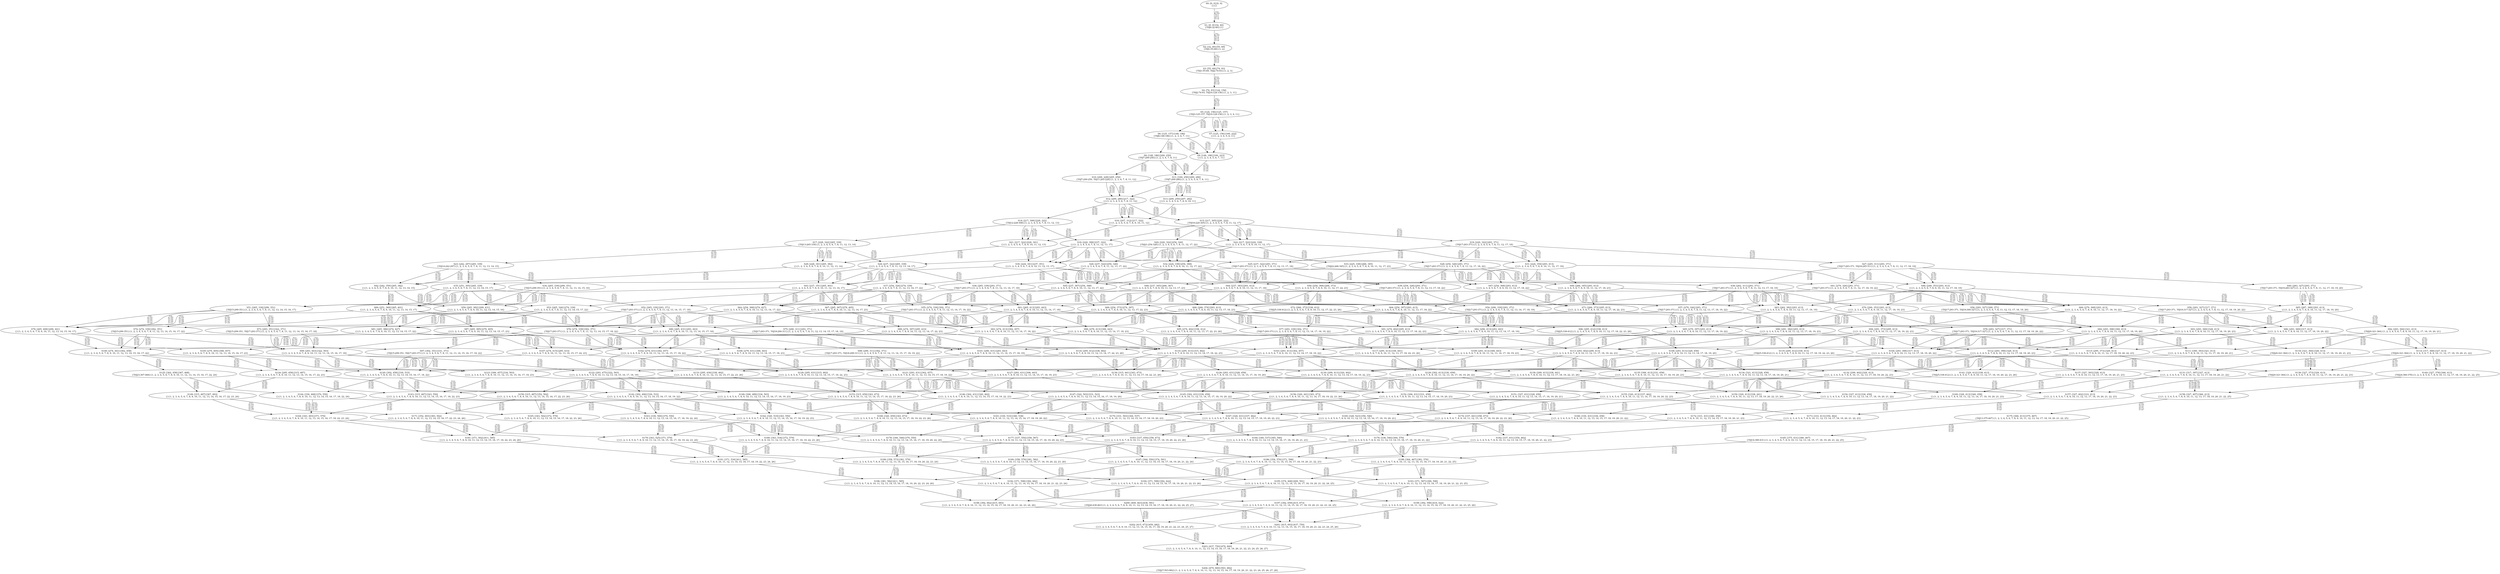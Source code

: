 digraph {
	S0[label="S0: [0, 0] [0, 0] \n{}{}"];
	S1[label="S1: [0, 0] [32, 40] \n{T0J0:32-40}{1}"];
	S2[label="S2: [32, 40] [55, 69] \n{T0J1:55-69}{1, 2}"];
	S3[label="S3: [55, 69] [74, 93] \n{T0J1:55-69, T0J2:74-93}{1, 2, 3}"];
	S4[label="S4: [74, 93] [124, 156] \n{T0J2:74-93, T0J10:124-156}{1, 2, 3, 11}"];
	S5[label="S5: [124, 156] [125, 157] \n{T0J3:125-157, T0J10:124-156}{1, 2, 3, 4, 11}"];
	S6[label="S6: [125, 157] [148, 186] \n{T0J6:148-186}{1, 2, 3, 4, 7, 11}"];
	S7[label="S7: [125, 156] [160, 222] \n{}{1, 2, 3, 4, 5, 6, 11}"];
	S8[label="S8: [148, 186] [200, 250] \n{T0J7:200-250}{1, 2, 3, 4, 7, 8, 11}"];
	S9[label="S9: [148, 186] [160, 223] \n{}{1, 2, 3, 4, 5, 6, 7, 11}"];
	S10[label="S10: [200, 228] [205, 250] \n{T0J7:200-250, T0J11:205-228}{1, 2, 3, 4, 7, 8, 11, 12}"];
	S11[label="S11: [160, 250] [200, 280] \n{T0J7:200-280}{1, 2, 3, 4, 5, 6, 7, 8, 11}"];
	S12[label="S12: [200, 280] [217, 322] \n{}{1, 2, 3, 4, 5, 6, 7, 8, 11, 12}"];
	S13[label="S13: [200, 250] [207, 282] \n{}{1, 2, 3, 4, 5, 6, 7, 8, 9, 10, 11}"];
	S14[label="S14: [217, 308] [228, 322] \n{T0J12:228-308}{1, 2, 3, 4, 5, 6, 7, 8, 11, 12, 13}"];
	S15[label="S15: [217, 305] [220, 322] \n{T0J16:220-305}{1, 2, 3, 4, 5, 6, 7, 8, 11, 12, 17}"];
	S16[label="S16: [207, 312] [217, 322] \n{}{1, 2, 3, 4, 5, 6, 7, 8, 9, 10, 11, 12}"];
	S17[label="S17: [228, 322] [265, 339] \n{T0J13:265-339}{1, 2, 3, 4, 5, 6, 7, 8, 11, 12, 13, 14}"];
	S18[label="S18: [220, 308] [237, 322] \n{}{1, 2, 3, 4, 5, 6, 7, 8, 11, 12, 13, 17}"];
	S19[label="S19: [220, 322] [293, 371] \n{T0J17:293-371}{1, 2, 3, 4, 5, 6, 7, 8, 11, 12, 17, 18}"];
	S20[label="S20: [220, 322] [254, 326] \n{T0J21:254-326}{1, 2, 3, 4, 5, 6, 7, 8, 11, 12, 17, 22}"];
	S21[label="S21: [217, 322] [228, 341] \n{}{1, 2, 3, 4, 5, 6, 7, 8, 9, 10, 11, 12, 13}"];
	S22[label="S22: [217, 322] [224, 338] \n{}{1, 2, 3, 4, 5, 6, 7, 8, 9, 10, 11, 12, 17}"];
	S23[label="S23: [242, 297] [265, 339] \n{T0J14:242-297}{1, 2, 3, 4, 5, 6, 7, 8, 11, 12, 13, 14, 15}"];
	S24[label="S24: [237, 322] [265, 339] \n{}{1, 2, 3, 4, 5, 6, 7, 8, 11, 12, 13, 14, 17}"];
	S25[label="S25: [237, 322] [293, 371] \n{T0J17:293-371}{1, 2, 3, 4, 5, 6, 7, 8, 11, 12, 13, 17, 18}"];
	S26[label="S26: [237, 322] [254, 326] \n{}{1, 2, 3, 4, 5, 6, 7, 8, 11, 12, 13, 17, 22}"];
	S27[label="S27: [245, 311] [293, 371] \n{T0J17:293-371, T0J18:245-311}{1, 2, 3, 4, 5, 6, 7, 8, 11, 12, 17, 18, 19}"];
	S28[label="S28: [254, 326] [293, 371] \n{T0J17:293-371}{1, 2, 3, 4, 5, 6, 7, 8, 11, 12, 17, 18, 22}"];
	S29[label="S29: [228, 341] [265, 382] \n{}{1, 2, 3, 4, 5, 6, 7, 8, 9, 10, 11, 12, 13, 14}"];
	S30[label="S30: [224, 341] [237, 351] \n{}{1, 2, 3, 4, 5, 6, 7, 8, 9, 10, 11, 12, 13, 17}"];
	S31[label="S31: [224, 354] [293, 413] \n{}{1, 2, 3, 4, 5, 6, 7, 8, 9, 10, 11, 12, 17, 18}"];
	S32[label="S32: [224, 338] [254, 368] \n{}{1, 2, 3, 4, 5, 6, 7, 8, 9, 10, 11, 12, 17, 22}"];
	S33[label="S33: [225, 338] [266, 345] \n{T0J22:266-345}{1, 2, 3, 4, 5, 6, 7, 8, 9, 10, 11, 12, 17, 23}"];
	S34[label="S34: [265, 339] [299, 351] \n{T0J15:299-351}{1, 2, 3, 4, 5, 6, 7, 8, 11, 12, 13, 14, 15, 16}"];
	S35[label="S35: [251, 305] [265, 339] \n{}{1, 2, 3, 4, 5, 6, 7, 8, 11, 12, 13, 14, 15, 17}"];
	S36[label="S36: [265, 339] [293, 371] \n{T0J17:293-371}{1, 2, 3, 4, 5, 6, 7, 8, 11, 12, 13, 14, 17, 18}"];
	S37[label="S37: [254, 326] [274, 339] \n{}{1, 2, 3, 4, 5, 6, 7, 8, 11, 12, 13, 14, 17, 22}"];
	S38[label="S38: [262, 311] [293, 371] \n{T0J17:293-371}{1, 2, 3, 4, 5, 6, 7, 8, 11, 12, 13, 17, 18, 19}"];
	S39[label="S39: [254, 326] [293, 371] \n{T0J17:293-371}{1, 2, 3, 4, 5, 6, 7, 8, 11, 12, 13, 17, 18, 22}"];
	S40[label="S40: [283, 327] [293, 371] \n{T0J17:293-371, T0J19:283-327}{1, 2, 3, 4, 5, 6, 7, 8, 11, 12, 17, 18, 19, 20}"];
	S41[label="S41: [279, 326] [293, 371] \n{T0J17:293-371}{1, 2, 3, 4, 5, 6, 7, 8, 11, 12, 17, 18, 19, 22}"];
	S42[label="S42: [242, 359] [265, 382] \n{}{1, 2, 3, 4, 5, 6, 7, 8, 9, 10, 11, 12, 13, 14, 15}"];
	S43[label="S43: [237, 351] [265, 401] \n{}{1, 2, 3, 4, 5, 6, 7, 8, 9, 10, 11, 12, 13, 14, 17}"];
	S44[label="S44: [237, 383] [293, 413] \n{}{1, 2, 3, 4, 5, 6, 7, 8, 9, 10, 11, 12, 13, 17, 18}"];
	S45[label="S45: [237, 367] [254, 368] \n{}{1, 2, 3, 4, 5, 6, 7, 8, 9, 10, 11, 12, 13, 17, 22}"];
	S46[label="S46: [249, 353] [293, 413] \n{}{1, 2, 3, 4, 5, 6, 7, 8, 9, 10, 11, 12, 17, 18, 19}"];
	S47[label="S47: [254, 368] [293, 413] \n{}{1, 2, 3, 4, 5, 6, 7, 8, 9, 10, 11, 12, 17, 18, 22}"];
	S48[label="S48: [237, 345] [266, 367] \n{}{1, 2, 3, 4, 5, 6, 7, 8, 9, 10, 11, 12, 13, 17, 23}"];
	S49[label="S49: [266, 345] [293, 413] \n{}{1, 2, 3, 4, 5, 6, 7, 8, 9, 10, 11, 12, 17, 18, 23}"];
	S50[label="S50: [254, 368] [266, 373] \n{}{1, 2, 3, 4, 5, 6, 7, 8, 9, 10, 11, 12, 17, 22, 23}"];
	S51[label="S51: [265, 339] [299, 351] \n{T0J15:299-351}{1, 2, 3, 4, 5, 6, 7, 8, 11, 12, 13, 14, 15, 16, 17}"];
	S52[label="S52: [265, 339] [293, 371] \n{T0J17:293-371}{1, 2, 3, 4, 5, 6, 7, 8, 11, 12, 13, 14, 15, 17, 18}"];
	S53[label="S53: [265, 326] [274, 339] \n{}{1, 2, 3, 4, 5, 6, 7, 8, 11, 12, 13, 14, 15, 17, 22}"];
	S54[label="S54: [290, 339] [293, 371] \n{T0J17:293-371}{1, 2, 3, 4, 5, 6, 7, 8, 11, 12, 13, 14, 17, 18, 19}"];
	S55[label="S55: [274, 339] [302, 371] \n{T0J17:293-371}{1, 2, 3, 4, 5, 6, 7, 8, 11, 12, 13, 14, 17, 18, 22}"];
	S56[label="S56: [293, 327] [300, 371] \n{T0J17:293-371, T0J19:300-327}{1, 2, 3, 4, 5, 6, 7, 8, 11, 12, 13, 17, 18, 19, 20}"];
	S57[label="S57: [279, 326] [293, 371] \n{T0J17:293-371}{1, 2, 3, 4, 5, 6, 7, 8, 11, 12, 13, 17, 18, 19, 22}"];
	S58[label="S58: [293, 327] [317, 371] \n{T0J17:293-371, T0J19:317-327}{1, 2, 3, 4, 5, 6, 7, 8, 11, 12, 17, 18, 19, 20, 22}"];
	S59[label="S59: [265, 382] [299, 431] \n{}{1, 2, 3, 4, 5, 6, 7, 8, 9, 10, 11, 12, 13, 14, 15, 16}"];
	S60[label="S60: [251, 369] [265, 401] \n{}{1, 2, 3, 4, 5, 6, 7, 8, 9, 10, 11, 12, 13, 14, 15, 17}"];
	S61[label="S61: [265, 413] [293, 443] \n{}{1, 2, 3, 4, 5, 6, 7, 8, 9, 10, 11, 12, 13, 14, 17, 18}"];
	S62[label="S62: [254, 368] [274, 427] \n{}{1, 2, 3, 4, 5, 6, 7, 8, 9, 10, 11, 12, 13, 14, 17, 22}"];
	S63[label="S63: [262, 382] [293, 413] \n{}{1, 2, 3, 4, 5, 6, 7, 8, 9, 10, 11, 12, 13, 17, 18, 19}"];
	S64[label="S64: [254, 397] [293, 413] \n{}{1, 2, 3, 4, 5, 6, 7, 8, 9, 10, 11, 12, 13, 17, 18, 22}"];
	S65[label="S65: [287, 369] [293, 413] \n{}{1, 2, 3, 4, 5, 6, 7, 8, 9, 10, 11, 12, 17, 18, 19, 20}"];
	S66[label="S66: [279, 368] [293, 413] \n{}{1, 2, 3, 4, 5, 6, 7, 8, 9, 10, 11, 12, 17, 18, 19, 22}"];
	S67[label="S67: [265, 367] [278, 405] \n{}{1, 2, 3, 4, 5, 6, 7, 8, 9, 10, 11, 12, 13, 14, 17, 23}"];
	S68[label="S68: [266, 374] [293, 413] \n{}{1, 2, 3, 4, 5, 6, 7, 8, 9, 10, 11, 12, 13, 17, 18, 23}"];
	S69[label="S69: [254, 373] [274, 397] \n{}{1, 2, 3, 4, 5, 6, 7, 8, 9, 10, 11, 12, 13, 17, 22, 23}"];
	S70[label="S70: [290, 353] [293, 413] \n{}{1, 2, 3, 4, 5, 6, 7, 8, 9, 10, 11, 12, 17, 18, 19, 23}"];
	S71[label="S71: [266, 373] [295, 413] \n{}{1, 2, 3, 4, 5, 6, 7, 8, 9, 10, 11, 12, 17, 18, 22, 23}"];
	S72[label="S72: [266, 373] [338, 412] \n{T0J25:338-412}{1, 2, 3, 4, 5, 6, 7, 8, 9, 10, 11, 12, 17, 22, 23, 26}"];
	S73[label="S73: [293, 351] [322, 371] \n{T0J15:299-351, T0J17:293-371}{1, 2, 3, 4, 5, 6, 7, 8, 11, 12, 13, 14, 15, 16, 17, 18}"];
	S74[label="S74: [274, 339] [302, 351] \n{T0J15:299-351}{1, 2, 3, 4, 5, 6, 7, 8, 11, 12, 13, 14, 15, 16, 17, 22}"];
	S75[label="S75: [290, 311] [293, 371] \n{T0J17:293-371, T0J18:290-311}{1, 2, 3, 4, 5, 6, 7, 8, 11, 12, 13, 14, 15, 17, 18, 19}"];
	S76[label="S76: [274, 339] [302, 371] \n{T0J17:293-371}{1, 2, 3, 4, 5, 6, 7, 8, 11, 12, 13, 14, 15, 17, 18, 22}"];
	S77[label="S77: [293, 339] [302, 371] \n{T0J17:293-371}{1, 2, 3, 4, 5, 6, 7, 8, 11, 12, 13, 14, 17, 18, 19, 22}"];
	S78[label="S78: [293, 327] [317, 371] \n{T0J17:293-371, T0J19:317-327}{1, 2, 3, 4, 5, 6, 7, 8, 11, 12, 13, 17, 18, 19, 20, 22}"];
	S79[label="S79: [265, 408] [299, 441] \n{}{1, 2, 3, 4, 5, 6, 7, 8, 9, 10, 11, 12, 13, 14, 15, 16, 17}"];
	S80[label="S80: [265, 431] [293, 443] \n{}{1, 2, 3, 4, 5, 6, 7, 8, 9, 10, 11, 12, 13, 14, 15, 17, 18}"];
	S81[label="S81: [265, 386] [274, 427] \n{}{1, 2, 3, 4, 5, 6, 7, 8, 9, 10, 11, 12, 13, 14, 15, 17, 22}"];
	S82[label="S82: [290, 413] [293, 443] \n{}{1, 2, 3, 4, 5, 6, 7, 8, 9, 10, 11, 12, 13, 14, 17, 18, 19}"];
	S83[label="S83: [274, 413] [302, 457] \n{}{1, 2, 3, 4, 5, 6, 7, 8, 9, 10, 11, 12, 13, 14, 17, 18, 22}"];
	S84[label="S84: [293, 398] [300, 413] \n{}{1, 2, 3, 4, 5, 6, 7, 8, 9, 10, 11, 12, 13, 17, 18, 19, 20}"];
	S85[label="S85: [279, 397] [293, 413] \n{}{1, 2, 3, 4, 5, 6, 7, 8, 9, 10, 11, 12, 13, 17, 18, 19, 22}"];
	S86[label="S86: [293, 369] [317, 413] \n{}{1, 2, 3, 4, 5, 6, 7, 8, 9, 10, 11, 12, 17, 18, 19, 20, 22}"];
	S87[label="S87: [265, 385] [279, 405] \n{}{1, 2, 3, 4, 5, 6, 7, 8, 9, 10, 11, 12, 13, 14, 15, 17, 23}"];
	S88[label="S88: [278, 413] [306, 443] \n{}{1, 2, 3, 4, 5, 6, 7, 8, 9, 10, 11, 12, 13, 14, 17, 18, 23}"];
	S89[label="S89: [274, 397] [295, 433] \n{}{1, 2, 3, 4, 5, 6, 7, 8, 9, 10, 11, 12, 13, 14, 17, 22, 23}"];
	S90[label="S90: [291, 382] [293, 413] \n{}{1, 2, 3, 4, 5, 6, 7, 8, 9, 10, 11, 12, 13, 17, 18, 19, 23}"];
	S91[label="S91: [274, 402] [295, 413] \n{}{1, 2, 3, 4, 5, 6, 7, 8, 9, 10, 11, 12, 13, 17, 18, 22, 23}"];
	S92[label="S92: [293, 364] [321, 413] \n{T0J20:321-364}{1, 2, 3, 4, 5, 6, 7, 8, 9, 10, 11, 12, 17, 18, 19, 20, 21}"];
	S93[label="S93: [293, 369] [328, 413] \n{}{1, 2, 3, 4, 5, 6, 7, 8, 9, 10, 11, 12, 17, 18, 19, 20, 23}"];
	S94[label="S94: [291, 373] [295, 413] \n{}{1, 2, 3, 4, 5, 6, 7, 8, 9, 10, 11, 12, 17, 18, 19, 22, 23}"];
	S95[label="S95: [274, 402] [338, 412] \n{}{1, 2, 3, 4, 5, 6, 7, 8, 9, 10, 11, 12, 13, 17, 22, 23, 26}"];
	S96[label="S96: [295, 412] [338, 413] \n{T0J25:338-412}{1, 2, 3, 4, 5, 6, 7, 8, 9, 10, 11, 12, 17, 18, 22, 23, 26}"];
	S97[label="S97: [302, 351] [331, 371] \n{T0J15:299-351, T0J17:293-371}{1, 2, 3, 4, 5, 6, 7, 8, 11, 12, 13, 14, 15, 16, 17, 18, 22}"];
	S98[label="S98: [299, 311] [302, 371] \n{T0J17:293-371, T0J18:299-311}{1, 2, 3, 4, 5, 6, 7, 8, 11, 12, 13, 14, 15, 17, 18, 19, 22}"];
	S99[label="S99: [293, 443] [322, 503] \n{}{1, 2, 3, 4, 5, 6, 7, 8, 9, 10, 11, 12, 13, 14, 15, 16, 17, 18}"];
	S100[label="S100: [274, 441] [302, 458] \n{}{1, 2, 3, 4, 5, 6, 7, 8, 9, 10, 11, 12, 13, 14, 15, 16, 17, 22}"];
	S101[label="S101: [290, 431] [293, 443] \n{}{1, 2, 3, 4, 5, 6, 7, 8, 9, 10, 11, 12, 13, 14, 15, 17, 18, 19}"];
	S102[label="S102: [274, 431] [302, 457] \n{}{1, 2, 3, 4, 5, 6, 7, 8, 9, 10, 11, 12, 13, 14, 15, 17, 18, 22}"];
	S103[label="S103: [293, 413] [302, 457] \n{}{1, 2, 3, 4, 5, 6, 7, 8, 9, 10, 11, 12, 13, 14, 17, 18, 19, 22}"];
	S104[label="S104: [293, 398] [317, 413] \n{}{1, 2, 3, 4, 5, 6, 7, 8, 9, 10, 11, 12, 13, 17, 18, 19, 20, 22}"];
	S105[label="S105: [279, 405] [306, 457] \n{}{1, 2, 3, 4, 5, 6, 7, 8, 9, 10, 11, 12, 13, 14, 15, 16, 17, 23}"];
	S106[label="S106: [279, 431] [306, 443] \n{}{1, 2, 3, 4, 5, 6, 7, 8, 9, 10, 11, 12, 13, 14, 15, 17, 18, 23}"];
	S107[label="S107: [274, 415] [295, 433] \n{}{1, 2, 3, 4, 5, 6, 7, 8, 9, 10, 11, 12, 13, 14, 15, 17, 22, 23}"];
	S108[label="S108: [293, 413] [328, 458] \n{}{1, 2, 3, 4, 5, 6, 7, 8, 9, 10, 11, 12, 13, 14, 17, 18, 19, 20}"];
	S109[label="S109: [293, 413] [306, 443] \n{}{1, 2, 3, 4, 5, 6, 7, 8, 9, 10, 11, 12, 13, 14, 17, 18, 19, 23}"];
	S110[label="S110: [295, 413] [315, 462] \n{}{1, 2, 3, 4, 5, 6, 7, 8, 9, 10, 11, 12, 13, 14, 17, 18, 22, 23}"];
	S111[label="S111: [300, 393] [321, 413] \n{}{1, 2, 3, 4, 5, 6, 7, 8, 9, 10, 11, 12, 13, 17, 18, 19, 20, 21}"];
	S112[label="S112: [293, 398] [328, 413] \n{}{1, 2, 3, 4, 5, 6, 7, 8, 9, 10, 11, 12, 13, 17, 18, 19, 20, 23}"];
	S113[label="S113: [293, 402] [299, 413] \n{}{1, 2, 3, 4, 5, 6, 7, 8, 9, 10, 11, 12, 13, 17, 18, 19, 22, 23}"];
	S114[label="S114: [317, 368] [327, 413] \n{T0J20:321-364}{1, 2, 3, 4, 5, 6, 7, 8, 9, 10, 11, 12, 17, 18, 19, 20, 21, 22}"];
	S115[label="S115: [295, 373] [329, 413] \n{}{1, 2, 3, 4, 5, 6, 7, 8, 9, 10, 11, 12, 17, 18, 19, 20, 22, 23}"];
	S116[label="S116: [295, 412] [338, 462] \n{}{1, 2, 3, 4, 5, 6, 7, 8, 9, 10, 11, 12, 13, 14, 17, 22, 23, 26}"];
	S117[label="S117: [295, 413] [338, 441] \n{}{1, 2, 3, 4, 5, 6, 7, 8, 9, 10, 11, 12, 13, 17, 18, 22, 23, 26}"];
	S118[label="S118: [321, 364] [328, 413] \n{T0J20:321-364}{1, 2, 3, 4, 5, 6, 7, 8, 9, 10, 11, 12, 17, 18, 19, 20, 21, 23}"];
	S119[label="S119: [295, 412] [338, 413] \n{T0J25:338-412}{1, 2, 3, 4, 5, 6, 7, 8, 9, 10, 11, 12, 17, 18, 19, 22, 23, 26}"];
	S120[label="S120: [302, 458] [330, 533] \n{}{1, 2, 3, 4, 5, 6, 7, 8, 9, 10, 11, 12, 13, 14, 15, 16, 17, 18, 22}"];
	S121[label="S121: [293, 431] [302, 457] \n{}{1, 2, 3, 4, 5, 6, 7, 8, 9, 10, 11, 12, 13, 14, 15, 17, 18, 19, 22}"];
	S122[label="S122: [293, 475] [322, 503] \n{}{1, 2, 3, 4, 5, 6, 7, 8, 9, 10, 11, 12, 13, 14, 15, 16, 17, 18, 19}"];
	S123[label="S123: [306, 457] [334, 503] \n{}{1, 2, 3, 4, 5, 6, 7, 8, 9, 10, 11, 12, 13, 14, 15, 16, 17, 18, 23}"];
	S124[label="S124: [295, 458] [315, 487] \n{}{1, 2, 3, 4, 5, 6, 7, 8, 9, 10, 11, 12, 13, 14, 15, 16, 17, 22, 23}"];
	S125[label="S125: [302, 458] [367, 468] \n{T0J23:367-468}{1, 2, 3, 4, 5, 6, 7, 8, 9, 10, 11, 12, 13, 14, 15, 16, 17, 22, 24}"];
	S126[label="S126: [293, 431] [328, 458] \n{}{1, 2, 3, 4, 5, 6, 7, 8, 9, 10, 11, 12, 13, 14, 15, 17, 18, 19, 20}"];
	S127[label="S127: [293, 431] [306, 443] \n{}{1, 2, 3, 4, 5, 6, 7, 8, 9, 10, 11, 12, 13, 14, 15, 17, 18, 19, 23}"];
	S128[label="S128: [295, 431] [315, 462] \n{}{1, 2, 3, 4, 5, 6, 7, 8, 9, 10, 11, 12, 13, 14, 15, 17, 18, 22, 23}"];
	S129[label="S129: [302, 413] [330, 458] \n{}{1, 2, 3, 4, 5, 6, 7, 8, 9, 10, 11, 12, 13, 14, 17, 18, 19, 20, 22}"];
	S130[label="S130: [299, 413] [320, 462] \n{}{1, 2, 3, 4, 5, 6, 7, 8, 9, 10, 11, 12, 13, 14, 17, 18, 19, 22, 23}"];
	S131[label="S131: [317, 397] [327, 413] \n{}{1, 2, 3, 4, 5, 6, 7, 8, 9, 10, 11, 12, 13, 17, 18, 19, 20, 21, 22}"];
	S132[label="S132: [299, 402] [329, 413] \n{}{1, 2, 3, 4, 5, 6, 7, 8, 9, 10, 11, 12, 13, 17, 18, 19, 20, 22, 23}"];
	S133[label="S133: [295, 430] [338, 462] \n{}{1, 2, 3, 4, 5, 6, 7, 8, 9, 10, 11, 12, 13, 14, 15, 17, 22, 23, 26}"];
	S134[label="S134: [321, 413] [328, 458] \n{}{1, 2, 3, 4, 5, 6, 7, 8, 9, 10, 11, 12, 13, 14, 17, 18, 19, 20, 21}"];
	S135[label="S135: [306, 413] [331, 458] \n{}{1, 2, 3, 4, 5, 6, 7, 8, 9, 10, 11, 12, 13, 14, 17, 18, 19, 20, 23}"];
	S136[label="S136: [315, 441] [343, 473] \n{}{1, 2, 3, 4, 5, 6, 7, 8, 9, 10, 11, 12, 13, 14, 17, 18, 22, 23, 26}"];
	S137[label="S137: [327, 393] [328, 413] \n{}{1, 2, 3, 4, 5, 6, 7, 8, 9, 10, 11, 12, 13, 17, 18, 19, 20, 21, 23}"];
	S138[label="S138: [299, 413] [338, 441] \n{}{1, 2, 3, 4, 5, 6, 7, 8, 9, 10, 11, 12, 13, 17, 18, 19, 22, 23, 26}"];
	S139[label="S139: [327, 373] [329, 413] \n{T0J20:321-364}{1, 2, 3, 4, 5, 6, 7, 8, 9, 10, 11, 12, 17, 18, 19, 20, 21, 22, 23}"];
	S140[label="S140: [327, 378] [366, 413] \n{T0J24:366-378}{1, 2, 3, 4, 5, 6, 7, 8, 9, 10, 11, 12, 17, 18, 19, 20, 21, 22, 25}"];
	S141[label="S141: [329, 412] [338, 413] \n{T0J25:338-412}{1, 2, 3, 4, 5, 6, 7, 8, 9, 10, 11, 12, 17, 18, 19, 20, 22, 23, 26}"];
	S142[label="S142: [302, 490] [330, 533] \n{}{1, 2, 3, 4, 5, 6, 7, 8, 9, 10, 11, 12, 13, 14, 15, 16, 17, 18, 19, 22}"];
	S143[label="S143: [315, 487] [343, 550] \n{}{1, 2, 3, 4, 5, 6, 7, 8, 9, 10, 11, 12, 13, 14, 15, 16, 17, 18, 22, 23}"];
	S144[label="S144: [330, 468] [370, 550] \n{}{1, 2, 3, 4, 5, 6, 7, 8, 9, 10, 11, 12, 13, 14, 15, 16, 17, 18, 22, 24}"];
	S145[label="S145: [302, 431] [330, 458] \n{}{1, 2, 3, 4, 5, 6, 7, 8, 9, 10, 11, 12, 13, 14, 15, 17, 18, 19, 20, 22}"];
	S146[label="S146: [302, 431] [320, 462] \n{}{1, 2, 3, 4, 5, 6, 7, 8, 9, 10, 11, 12, 13, 14, 15, 17, 18, 19, 22, 23}"];
	S147[label="S147: [322, 503] [331, 523] \n{}{1, 2, 3, 4, 5, 6, 7, 8, 9, 10, 11, 12, 13, 14, 15, 16, 17, 18, 19, 20}"];
	S148[label="S148: [306, 489] [334, 503] \n{}{1, 2, 3, 4, 5, 6, 7, 8, 9, 10, 11, 12, 13, 14, 15, 16, 17, 18, 19, 23}"];
	S149[label="S149: [315, 487] [367, 493] \n{}{1, 2, 3, 4, 5, 6, 7, 8, 9, 10, 11, 12, 13, 14, 15, 16, 17, 22, 23, 24}"];
	S150[label="S150: [315, 487] [352, 502] \n{}{1, 2, 3, 4, 5, 6, 7, 8, 9, 10, 11, 12, 13, 14, 15, 16, 17, 22, 23, 26}"];
	S151[label="S151: [327, 431] [328, 458] \n{}{1, 2, 3, 4, 5, 6, 7, 8, 9, 10, 11, 12, 13, 14, 15, 17, 18, 19, 20, 21}"];
	S152[label="S152: [306, 431] [331, 458] \n{}{1, 2, 3, 4, 5, 6, 7, 8, 9, 10, 11, 12, 13, 14, 15, 17, 18, 19, 20, 23}"];
	S153[label="S153: [315, 459] [343, 473] \n{}{1, 2, 3, 4, 5, 6, 7, 8, 9, 10, 11, 12, 13, 14, 15, 17, 18, 22, 23, 26}"];
	S154[label="S154: [327, 413] [336, 458] \n{}{1, 2, 3, 4, 5, 6, 7, 8, 9, 10, 11, 12, 13, 14, 17, 18, 19, 20, 21, 22}"];
	S155[label="S155: [320, 413] [337, 462] \n{}{1, 2, 3, 4, 5, 6, 7, 8, 9, 10, 11, 12, 13, 14, 17, 18, 19, 20, 22, 23}"];
	S156[label="S156: [320, 441] [343, 473] \n{}{1, 2, 3, 4, 5, 6, 7, 8, 9, 10, 11, 12, 13, 14, 17, 18, 19, 22, 23, 26}"];
	S157[label="S157: [327, 402] [333, 413] \n{}{1, 2, 3, 4, 5, 6, 7, 8, 9, 10, 11, 12, 13, 17, 18, 19, 20, 21, 22, 23}"];
	S158[label="S158: [327, 407] [366, 413] \n{}{1, 2, 3, 4, 5, 6, 7, 8, 9, 10, 11, 12, 13, 17, 18, 19, 20, 21, 22, 25}"];
	S159[label="S159: [329, 413] [338, 441] \n{}{1, 2, 3, 4, 5, 6, 7, 8, 9, 10, 11, 12, 13, 17, 18, 19, 20, 22, 23, 26}"];
	S160[label="S160: [328, 413] [340, 458] \n{}{1, 2, 3, 4, 5, 6, 7, 8, 9, 10, 11, 12, 13, 14, 17, 18, 19, 20, 21, 23}"];
	S161[label="S161: [330, 533] [340, 538] \n{}{1, 2, 3, 4, 5, 6, 7, 8, 9, 10, 11, 12, 13, 14, 15, 16, 17, 18, 19, 20, 22}"];
	S162[label="S162: [320, 519] [343, 550] \n{}{1, 2, 3, 4, 5, 6, 7, 8, 9, 10, 11, 12, 13, 14, 15, 16, 17, 18, 19, 22, 23}"];
	S163[label="S163: [330, 500] [370, 550] \n{}{1, 2, 3, 4, 5, 6, 7, 8, 9, 10, 11, 12, 13, 14, 15, 16, 17, 18, 19, 22, 24}"];
	S164[label="S164: [343, 493] [371, 579] \n{}{1, 2, 3, 4, 5, 6, 7, 8, 9, 10, 11, 12, 13, 14, 15, 16, 17, 18, 22, 23, 24}"];
	S165[label="S165: [343, 502] [372, 579] \n{}{1, 2, 3, 4, 5, 6, 7, 8, 9, 10, 11, 12, 13, 14, 15, 16, 17, 18, 22, 23, 26}"];
	S166[label="S166: [330, 431] [336, 458] \n{}{1, 2, 3, 4, 5, 6, 7, 8, 9, 10, 11, 12, 13, 14, 15, 17, 18, 19, 20, 21, 22}"];
	S167[label="S167: [320, 431] [337, 462] \n{}{1, 2, 3, 4, 5, 6, 7, 8, 9, 10, 11, 12, 13, 14, 15, 17, 18, 19, 20, 22, 23}"];
	S168[label="S168: [320, 459] [343, 473] \n{}{1, 2, 3, 4, 5, 6, 7, 8, 9, 10, 11, 12, 13, 14, 15, 17, 18, 19, 22, 23, 26}"];
	S169[label="S169: [328, 523] [356, 546] \n{}{1, 2, 3, 4, 5, 6, 7, 8, 9, 10, 11, 12, 13, 14, 15, 16, 17, 18, 19, 20, 21}"];
	S170[label="S170: [331, 503] [344, 537] \n{}{1, 2, 3, 4, 5, 6, 7, 8, 9, 10, 11, 12, 13, 14, 15, 16, 17, 18, 19, 20, 23}"];
	S171[label="S171: [352, 493] [383, 502] \n{}{1, 2, 3, 4, 5, 6, 7, 8, 9, 10, 11, 12, 13, 14, 15, 16, 17, 22, 23, 24, 26}"];
	S172[label="S172: [331, 431] [340, 458] \n{}{1, 2, 3, 4, 5, 6, 7, 8, 9, 10, 11, 12, 13, 14, 15, 17, 18, 19, 20, 21, 23}"];
	S173[label="S173: [333, 413] [354, 462] \n{}{1, 2, 3, 4, 5, 6, 7, 8, 9, 10, 11, 12, 13, 14, 17, 18, 19, 20, 21, 22, 23}"];
	S174[label="S174: [337, 441] [358, 473] \n{}{1, 2, 3, 4, 5, 6, 7, 8, 9, 10, 11, 12, 13, 14, 17, 18, 19, 20, 22, 23, 26}"];
	S175[label="S175: [366, 413] [375, 467] \n{T0J13:375-467}{1, 2, 3, 4, 5, 6, 7, 8, 9, 10, 11, 12, 13, 14, 17, 18, 19, 20, 21, 22, 25}"];
	S176[label="S176: [336, 546] [364, 576] \n{}{1, 2, 3, 4, 5, 6, 7, 8, 9, 10, 11, 12, 13, 14, 15, 16, 17, 18, 19, 20, 21, 22}"];
	S177[label="S177: [337, 550] [358, 567] \n{}{1, 2, 3, 4, 5, 6, 7, 8, 9, 10, 11, 12, 13, 14, 15, 16, 17, 18, 19, 20, 22, 23}"];
	S178[label="S178: [340, 548] [370, 550] \n{}{1, 2, 3, 4, 5, 6, 7, 8, 9, 10, 11, 12, 13, 14, 15, 16, 17, 18, 19, 20, 22, 24}"];
	S179[label="S179: [343, 525] [371, 579] \n{}{1, 2, 3, 4, 5, 6, 7, 8, 9, 10, 11, 12, 13, 14, 15, 16, 17, 18, 19, 22, 23, 24}"];
	S180[label="S180: [343, 534] [372, 579] \n{}{1, 2, 3, 4, 5, 6, 7, 8, 9, 10, 11, 12, 13, 14, 15, 16, 17, 18, 19, 22, 23, 26}"];
	S181[label="S181: [371, 502] [411, 585] \n{}{1, 2, 3, 4, 5, 6, 7, 8, 9, 10, 11, 12, 13, 14, 15, 16, 17, 18, 22, 23, 24, 26}"];
	S182[label="S182: [337, 431] [354, 462] \n{}{1, 2, 3, 4, 5, 6, 7, 8, 9, 10, 11, 12, 13, 14, 15, 17, 18, 19, 20, 21, 22, 23}"];
	S183[label="S183: [337, 459] [358, 473] \n{}{1, 2, 3, 4, 5, 6, 7, 8, 9, 10, 11, 12, 13, 14, 15, 17, 18, 19, 20, 22, 23, 26}"];
	S184[label="S184: [340, 537] [365, 546] \n{}{1, 2, 3, 4, 5, 6, 7, 8, 9, 10, 11, 12, 13, 14, 15, 16, 17, 18, 19, 20, 21, 23}"];
	S185[label="S185: [375, 431] [380, 467] \n{T0J14:380-431}{1, 2, 3, 4, 5, 6, 7, 8, 9, 10, 11, 12, 13, 14, 15, 17, 18, 19, 20, 21, 22, 25}"];
	S186[label="S186: [354, 576] [371, 598] \n{}{1, 2, 3, 4, 5, 6, 7, 8, 9, 10, 11, 12, 13, 14, 15, 16, 17, 18, 19, 20, 21, 22, 23}"];
	S187[label="S187: [364, 550] [374, 591] \n{}{1, 2, 3, 4, 5, 6, 7, 8, 9, 10, 11, 12, 13, 14, 15, 16, 17, 18, 19, 20, 21, 22, 24}"];
	S188[label="S188: [364, 467] [381, 576] \n{}{1, 2, 3, 4, 5, 6, 7, 8, 9, 10, 11, 12, 13, 14, 15, 16, 17, 18, 19, 20, 21, 22, 25}"];
	S189[label="S189: [358, 573] [381, 579] \n{}{1, 2, 3, 4, 5, 6, 7, 8, 9, 10, 11, 12, 13, 14, 15, 16, 17, 18, 19, 20, 22, 23, 24}"];
	S190[label="S190: [358, 579] [381, 582] \n{}{1, 2, 3, 4, 5, 6, 7, 8, 9, 10, 11, 12, 13, 14, 15, 16, 17, 18, 19, 20, 22, 23, 26}"];
	S191[label="S191: [371, 534] [411, 585] \n{}{1, 2, 3, 4, 5, 6, 7, 8, 9, 10, 11, 12, 13, 14, 15, 16, 17, 18, 19, 22, 23, 24, 26}"];
	S192[label="S192: [371, 598] [392, 662] \n{}{1, 2, 3, 4, 5, 6, 7, 8, 9, 10, 11, 12, 13, 14, 15, 16, 17, 18, 19, 20, 21, 22, 23, 24}"];
	S193[label="S193: [371, 587] [399, 598] \n{}{1, 2, 3, 4, 5, 6, 7, 8, 9, 10, 11, 12, 13, 14, 15, 16, 17, 18, 19, 20, 21, 22, 23, 25}"];
	S194[label="S194: [371, 598] [392, 622] \n{}{1, 2, 3, 4, 5, 6, 7, 8, 9, 10, 11, 12, 13, 14, 15, 16, 17, 18, 19, 20, 21, 22, 23, 26}"];
	S195[label="S195: [374, 468] [409, 591] \n{}{1, 2, 3, 4, 5, 6, 7, 8, 9, 10, 11, 12, 13, 14, 15, 16, 17, 18, 19, 20, 21, 22, 24, 25}"];
	S196[label="S196: [381, 582] [411, 585] \n{}{1, 2, 3, 4, 5, 6, 7, 8, 9, 10, 11, 12, 13, 14, 15, 16, 17, 18, 19, 20, 22, 23, 24, 26}"];
	S197[label="S197: [392, 659] [415, 673] \n{}{1, 2, 3, 4, 5, 6, 7, 8, 9, 10, 11, 12, 13, 14, 15, 16, 17, 18, 19, 20, 21, 22, 23, 24, 25}"];
	S198[label="S198: [392, 662] [415, 693] \n{}{1, 2, 3, 4, 5, 6, 7, 8, 9, 10, 11, 12, 13, 14, 15, 16, 17, 18, 19, 20, 21, 22, 23, 24, 26}"];
	S199[label="S199: [392, 598] [416, 622] \n{}{1, 2, 3, 4, 5, 6, 7, 8, 9, 10, 11, 12, 13, 14, 15, 16, 17, 18, 19, 20, 21, 22, 23, 25, 26}"];
	S200[label="S200: [409, 463] [438, 591] \n{T0J26:438-463}{1, 2, 3, 4, 5, 6, 7, 8, 9, 10, 11, 12, 13, 14, 15, 16, 17, 18, 19, 20, 21, 22, 24, 25, 27}"];
	S201[label="S201: [415, 693] [437, 750] \n{}{1, 2, 3, 4, 5, 6, 7, 8, 9, 10, 11, 12, 13, 14, 15, 16, 17, 18, 19, 20, 21, 22, 23, 24, 25, 26}"];
	S202[label="S202: [415, 673] [450, 682] \n{}{1, 2, 3, 4, 5, 6, 7, 8, 9, 10, 11, 12, 13, 14, 15, 16, 17, 18, 19, 20, 21, 22, 23, 24, 25, 27}"];
	S203[label="S203: [437, 750] [479, 800] \n{}{1, 2, 3, 4, 5, 6, 7, 8, 9, 10, 11, 12, 13, 14, 15, 16, 17, 18, 19, 20, 21, 22, 23, 24, 25, 26, 27}"];
	S204[label="S204: [479, 800] [503, 882] \n{T0J27:503-882}{1, 2, 3, 4, 5, 6, 7, 8, 9, 10, 11, 12, 13, 14, 15, 16, 17, 18, 19, 20, 21, 22, 23, 24, 25, 26, 27, 28}"];
	S0 -> S1[label="T0 J0\nDL=950\nES=0\nLS=0\nEF=32\nLF=40",fontsize=8];
	S1 -> S2[label="T0 J1\nDL=950\nES=32\nLS=40\nEF=55\nLF=69",fontsize=8];
	S2 -> S3[label="T0 J2\nDL=950\nES=32\nLS=40\nEF=74\nLF=93",fontsize=8];
	S3 -> S4[label="T0 J10\nDL=950\nES=55\nLS=69\nEF=124\nLF=156",fontsize=8];
	S4 -> S5[label="T0 J3\nDL=950\nES=74\nLS=93\nEF=125\nLF=157",fontsize=8];
	S5 -> S7[label="T0 J4\nDL=950\nES=125\nLS=156\nEF=177\nLF=222",fontsize=8];
	S5 -> S7[label="T0 J5\nDL=950\nES=125\nLS=156\nEF=160\nLF=200",fontsize=8];
	S5 -> S6[label="T0 J6\nDL=950\nES=124\nLS=156\nEF=148\nLF=186",fontsize=8];
	S6 -> S9[label="T0 J4\nDL=950\nES=125\nLS=157\nEF=177\nLF=223",fontsize=8];
	S6 -> S9[label="T0 J5\nDL=950\nES=125\nLS=157\nEF=160\nLF=201",fontsize=8];
	S6 -> S8[label="T0 J7\nDL=950\nES=125\nLS=156\nEF=200\nLF=250",fontsize=8];
	S7 -> S9[label="T0 J6\nDL=950\nES=125\nLS=156\nEF=149\nLF=186",fontsize=8];
	S8 -> S11[label="T0 J4\nDL=950\nES=148\nLS=186\nEF=200\nLF=252",fontsize=8];
	S8 -> S11[label="T0 J5\nDL=950\nES=148\nLS=186\nEF=183\nLF=230",fontsize=8];
	S8 -> S10[label="T0 J11\nDL=950\nES=148\nLS=156\nEF=205\nLF=228",fontsize=8];
	S9 -> S11[label="T0 J7\nDL=950\nES=148\nLS=186\nEF=223\nLF=280",fontsize=8];
	S10 -> S12[label="T0 J4\nDL=950\nES=200\nLS=228\nEF=252\nLF=294",fontsize=8];
	S10 -> S12[label="T0 J5\nDL=950\nES=200\nLS=228\nEF=235\nLF=272",fontsize=8];
	S11 -> S13[label="T0 J8\nDL=950\nES=200\nLS=250\nEF=207\nLF=259",fontsize=8];
	S11 -> S13[label="T0 J9\nDL=950\nES=200\nLS=250\nEF=225\nLF=282",fontsize=8];
	S11 -> S12[label="T0 J11\nDL=950\nES=160\nLS=250\nEF=217\nLF=322",fontsize=8];
	S12 -> S16[label="T0 J8\nDL=950\nES=200\nLS=280\nEF=207\nLF=289",fontsize=8];
	S12 -> S16[label="T0 J9\nDL=950\nES=200\nLS=280\nEF=225\nLF=312",fontsize=8];
	S12 -> S14[label="T0 J12\nDL=950\nES=205\nLS=279\nEF=228\nLF=308",fontsize=8];
	S12 -> S15[label="T0 J16\nDL=950\nES=200\nLS=279\nEF=220\nLF=305",fontsize=8];
	S13 -> S16[label="T0 J11\nDL=950\nES=200\nLS=250\nEF=257\nLF=322",fontsize=8];
	S14 -> S21[label="T0 J8\nDL=950\nES=217\nLS=308\nEF=224\nLF=317",fontsize=8];
	S14 -> S21[label="T0 J9\nDL=950\nES=217\nLS=308\nEF=242\nLF=340",fontsize=8];
	S14 -> S17[label="T0 J13\nDL=950\nES=217\nLS=279\nEF=265\nLF=339",fontsize=8];
	S14 -> S18[label="T0 J16\nDL=950\nES=217\nLS=279\nEF=237\nLF=305",fontsize=8];
	S15 -> S22[label="T0 J8\nDL=950\nES=217\nLS=305\nEF=224\nLF=314",fontsize=8];
	S15 -> S22[label="T0 J9\nDL=950\nES=217\nLS=305\nEF=242\nLF=337",fontsize=8];
	S15 -> S18[label="T0 J12\nDL=950\nES=217\nLS=279\nEF=240\nLF=308",fontsize=8];
	S15 -> S19[label="T0 J17\nDL=950\nES=220\nLS=279\nEF=293\nLF=371",fontsize=8];
	S15 -> S20[label="T0 J21\nDL=950\nES=217\nLS=279\nEF=254\nLF=326",fontsize=8];
	S16 -> S21[label="T0 J12\nDL=950\nES=207\nLS=312\nEF=230\nLF=341",fontsize=8];
	S16 -> S22[label="T0 J16\nDL=950\nES=207\nLS=312\nEF=227\nLF=338",fontsize=8];
	S17 -> S29[label="T0 J8\nDL=950\nES=228\nLS=322\nEF=235\nLF=331",fontsize=8];
	S17 -> S29[label="T0 J9\nDL=950\nES=228\nLS=322\nEF=253\nLF=354",fontsize=8];
	S17 -> S23[label="T0 J14\nDL=950\nES=228\nLS=279\nEF=242\nLF=297",fontsize=8];
	S17 -> S24[label="T0 J16\nDL=950\nES=228\nLS=279\nEF=248\nLF=305",fontsize=8];
	S18 -> S30[label="T0 J8\nDL=950\nES=220\nLS=308\nEF=227\nLF=317",fontsize=8];
	S18 -> S30[label="T0 J9\nDL=950\nES=220\nLS=308\nEF=245\nLF=340",fontsize=8];
	S18 -> S24[label="T0 J13\nDL=950\nES=220\nLS=279\nEF=268\nLF=339",fontsize=8];
	S18 -> S25[label="T0 J17\nDL=950\nES=220\nLS=279\nEF=293\nLF=371",fontsize=8];
	S18 -> S26[label="T0 J21\nDL=950\nES=220\nLS=279\nEF=257\nLF=326",fontsize=8];
	S19 -> S31[label="T0 J8\nDL=950\nES=220\nLS=322\nEF=227\nLF=331",fontsize=8];
	S19 -> S31[label="T0 J9\nDL=950\nES=220\nLS=322\nEF=245\nLF=354",fontsize=8];
	S19 -> S25[label="T0 J12\nDL=950\nES=220\nLS=279\nEF=243\nLF=308",fontsize=8];
	S19 -> S27[label="T0 J18\nDL=950\nES=220\nLS=279\nEF=245\nLF=311",fontsize=8];
	S19 -> S28[label="T0 J21\nDL=950\nES=220\nLS=279\nEF=257\nLF=326",fontsize=8];
	S20 -> S32[label="T0 J8\nDL=950\nES=220\nLS=322\nEF=227\nLF=331",fontsize=8];
	S20 -> S32[label="T0 J9\nDL=950\nES=220\nLS=322\nEF=245\nLF=354",fontsize=8];
	S20 -> S26[label="T0 J12\nDL=950\nES=220\nLS=279\nEF=243\nLF=308",fontsize=8];
	S20 -> S28[label="T0 J17\nDL=950\nES=220\nLS=279\nEF=293\nLF=371",fontsize=8];
	S21 -> S29[label="T0 J13\nDL=950\nES=217\nLS=322\nEF=265\nLF=382",fontsize=8];
	S21 -> S30[label="T0 J16\nDL=950\nES=217\nLS=321\nEF=237\nLF=347",fontsize=8];
	S22 -> S30[label="T0 J12\nDL=950\nES=217\nLS=322\nEF=240\nLF=351",fontsize=8];
	S22 -> S31[label="T0 J17\nDL=950\nES=220\nLS=321\nEF=293\nLF=413",fontsize=8];
	S22 -> S32[label="T0 J21\nDL=950\nES=217\nLS=321\nEF=254\nLF=368",fontsize=8];
	S22 -> S33[label="T0 J22\nDL=950\nES=225\nLS=293\nEF=266\nLF=345",fontsize=8];
	S23 -> S42[label="T0 J8\nDL=950\nES=242\nLS=297\nEF=249\nLF=306",fontsize=8];
	S23 -> S42[label="T0 J9\nDL=950\nES=242\nLS=297\nEF=267\nLF=329",fontsize=8];
	S23 -> S34[label="T0 J15\nDL=950\nES=242\nLS=279\nEF=299\nLF=351",fontsize=8];
	S23 -> S35[label="T0 J16\nDL=950\nES=242\nLS=279\nEF=262\nLF=305",fontsize=8];
	S24 -> S43[label="T0 J8\nDL=950\nES=237\nLS=322\nEF=244\nLF=331",fontsize=8];
	S24 -> S43[label="T0 J9\nDL=950\nES=237\nLS=322\nEF=262\nLF=354",fontsize=8];
	S24 -> S35[label="T0 J14\nDL=950\nES=237\nLS=279\nEF=251\nLF=297",fontsize=8];
	S24 -> S36[label="T0 J17\nDL=950\nES=237\nLS=279\nEF=310\nLF=371",fontsize=8];
	S24 -> S37[label="T0 J21\nDL=950\nES=237\nLS=279\nEF=274\nLF=326",fontsize=8];
	S25 -> S44[label="T0 J8\nDL=950\nES=237\nLS=322\nEF=244\nLF=331",fontsize=8];
	S25 -> S44[label="T0 J9\nDL=950\nES=237\nLS=322\nEF=262\nLF=354",fontsize=8];
	S25 -> S36[label="T0 J13\nDL=950\nES=237\nLS=279\nEF=285\nLF=339",fontsize=8];
	S25 -> S38[label="T0 J18\nDL=950\nES=237\nLS=279\nEF=262\nLF=311",fontsize=8];
	S25 -> S39[label="T0 J21\nDL=950\nES=237\nLS=279\nEF=274\nLF=326",fontsize=8];
	S26 -> S45[label="T0 J8\nDL=950\nES=237\nLS=322\nEF=244\nLF=331",fontsize=8];
	S26 -> S45[label="T0 J9\nDL=950\nES=237\nLS=322\nEF=262\nLF=354",fontsize=8];
	S26 -> S37[label="T0 J13\nDL=950\nES=237\nLS=279\nEF=285\nLF=339",fontsize=8];
	S26 -> S39[label="T0 J17\nDL=950\nES=237\nLS=279\nEF=310\nLF=371",fontsize=8];
	S27 -> S46[label="T0 J8\nDL=950\nES=245\nLS=311\nEF=252\nLF=320",fontsize=8];
	S27 -> S46[label="T0 J9\nDL=950\nES=245\nLS=311\nEF=270\nLF=343",fontsize=8];
	S27 -> S38[label="T0 J12\nDL=950\nES=245\nLS=279\nEF=268\nLF=308",fontsize=8];
	S27 -> S40[label="T0 J19\nDL=950\nES=245\nLS=279\nEF=283\nLF=327",fontsize=8];
	S27 -> S41[label="T0 J21\nDL=950\nES=245\nLS=279\nEF=282\nLF=326",fontsize=8];
	S28 -> S47[label="T0 J8\nDL=950\nES=254\nLS=326\nEF=261\nLF=335",fontsize=8];
	S28 -> S47[label="T0 J9\nDL=950\nES=254\nLS=326\nEF=279\nLF=358",fontsize=8];
	S28 -> S39[label="T0 J12\nDL=950\nES=254\nLS=279\nEF=277\nLF=308",fontsize=8];
	S28 -> S41[label="T0 J18\nDL=950\nES=254\nLS=279\nEF=279\nLF=311",fontsize=8];
	S29 -> S42[label="T0 J14\nDL=950\nES=228\nLS=341\nEF=242\nLF=359",fontsize=8];
	S29 -> S43[label="T0 J16\nDL=950\nES=228\nLS=321\nEF=248\nLF=347",fontsize=8];
	S30 -> S43[label="T0 J13\nDL=950\nES=224\nLS=341\nEF=272\nLF=401",fontsize=8];
	S30 -> S44[label="T0 J17\nDL=950\nES=224\nLS=321\nEF=297\nLF=413",fontsize=8];
	S30 -> S45[label="T0 J21\nDL=950\nES=224\nLS=321\nEF=261\nLF=368",fontsize=8];
	S30 -> S48[label="T0 J22\nDL=950\nES=225\nLS=293\nEF=266\nLF=345",fontsize=8];
	S31 -> S44[label="T0 J12\nDL=950\nES=224\nLS=354\nEF=247\nLF=383",fontsize=8];
	S31 -> S46[label="T0 J18\nDL=950\nES=224\nLS=321\nEF=249\nLF=353",fontsize=8];
	S31 -> S47[label="T0 J21\nDL=950\nES=224\nLS=321\nEF=261\nLF=368",fontsize=8];
	S31 -> S49[label="T0 J22\nDL=950\nES=225\nLS=293\nEF=266\nLF=345",fontsize=8];
	S32 -> S45[label="T0 J12\nDL=950\nES=224\nLS=338\nEF=247\nLF=367",fontsize=8];
	S32 -> S47[label="T0 J17\nDL=950\nES=224\nLS=321\nEF=297\nLF=413",fontsize=8];
	S32 -> S50[label="T0 J22\nDL=950\nES=225\nLS=321\nEF=266\nLF=373",fontsize=8];
	S33 -> S48[label="T0 J12\nDL=950\nES=225\nLS=338\nEF=248\nLF=367",fontsize=8];
	S33 -> S49[label="T0 J17\nDL=950\nES=225\nLS=321\nEF=298\nLF=413",fontsize=8];
	S33 -> S50[label="T0 J21\nDL=950\nES=225\nLS=321\nEF=262\nLF=368",fontsize=8];
	S34 -> S59[label="T0 J8\nDL=950\nES=265\nLS=339\nEF=272\nLF=348",fontsize=8];
	S34 -> S59[label="T0 J9\nDL=950\nES=265\nLS=339\nEF=290\nLF=371",fontsize=8];
	S34 -> S51[label="T0 J16\nDL=950\nES=265\nLS=279\nEF=285\nLF=305",fontsize=8];
	S35 -> S60[label="T0 J8\nDL=950\nES=251\nLS=305\nEF=258\nLF=314",fontsize=8];
	S35 -> S60[label="T0 J9\nDL=950\nES=251\nLS=305\nEF=276\nLF=337",fontsize=8];
	S35 -> S51[label="T0 J15\nDL=950\nES=251\nLS=279\nEF=308\nLF=351",fontsize=8];
	S35 -> S52[label="T0 J17\nDL=950\nES=251\nLS=279\nEF=324\nLF=371",fontsize=8];
	S35 -> S53[label="T0 J21\nDL=950\nES=251\nLS=279\nEF=288\nLF=326",fontsize=8];
	S36 -> S61[label="T0 J8\nDL=950\nES=265\nLS=339\nEF=272\nLF=348",fontsize=8];
	S36 -> S61[label="T0 J9\nDL=950\nES=265\nLS=339\nEF=290\nLF=371",fontsize=8];
	S36 -> S52[label="T0 J14\nDL=950\nES=265\nLS=279\nEF=279\nLF=297",fontsize=8];
	S36 -> S54[label="T0 J18\nDL=950\nES=265\nLS=279\nEF=290\nLF=311",fontsize=8];
	S36 -> S55[label="T0 J21\nDL=950\nES=265\nLS=279\nEF=302\nLF=326",fontsize=8];
	S37 -> S62[label="T0 J8\nDL=950\nES=254\nLS=326\nEF=261\nLF=335",fontsize=8];
	S37 -> S62[label="T0 J9\nDL=950\nES=254\nLS=326\nEF=279\nLF=358",fontsize=8];
	S37 -> S53[label="T0 J14\nDL=950\nES=254\nLS=279\nEF=268\nLF=297",fontsize=8];
	S37 -> S55[label="T0 J17\nDL=950\nES=254\nLS=279\nEF=327\nLF=371",fontsize=8];
	S38 -> S63[label="T0 J8\nDL=950\nES=262\nLS=311\nEF=269\nLF=320",fontsize=8];
	S38 -> S63[label="T0 J9\nDL=950\nES=262\nLS=311\nEF=287\nLF=343",fontsize=8];
	S38 -> S54[label="T0 J13\nDL=950\nES=262\nLS=279\nEF=310\nLF=339",fontsize=8];
	S38 -> S56[label="T0 J19\nDL=950\nES=262\nLS=279\nEF=300\nLF=327",fontsize=8];
	S38 -> S57[label="T0 J21\nDL=950\nES=262\nLS=279\nEF=299\nLF=326",fontsize=8];
	S39 -> S64[label="T0 J8\nDL=950\nES=254\nLS=326\nEF=261\nLF=335",fontsize=8];
	S39 -> S64[label="T0 J9\nDL=950\nES=254\nLS=326\nEF=279\nLF=358",fontsize=8];
	S39 -> S55[label="T0 J13\nDL=950\nES=254\nLS=279\nEF=302\nLF=339",fontsize=8];
	S39 -> S57[label="T0 J18\nDL=950\nES=254\nLS=279\nEF=279\nLF=311",fontsize=8];
	S40 -> S65[label="T0 J8\nDL=950\nES=283\nLS=327\nEF=290\nLF=336",fontsize=8];
	S40 -> S65[label="T0 J9\nDL=950\nES=283\nLS=327\nEF=308\nLF=359",fontsize=8];
	S41 -> S66[label="T0 J8\nDL=950\nES=279\nLS=326\nEF=286\nLF=335",fontsize=8];
	S41 -> S66[label="T0 J9\nDL=950\nES=279\nLS=326\nEF=304\nLF=358",fontsize=8];
	S41 -> S57[label="T0 J12\nDL=950\nES=279\nLS=279\nEF=302\nLF=308",fontsize=8];
	S41 -> S58[label="T0 J19\nDL=950\nES=279\nLS=279\nEF=317\nLF=327",fontsize=8];
	S42 -> S59[label="T0 J15\nDL=950\nES=242\nLS=359\nEF=299\nLF=431",fontsize=8];
	S42 -> S60[label="T0 J16\nDL=950\nES=242\nLS=321\nEF=262\nLF=347",fontsize=8];
	S43 -> S60[label="T0 J14\nDL=950\nES=237\nLS=351\nEF=251\nLF=369",fontsize=8];
	S43 -> S61[label="T0 J17\nDL=950\nES=237\nLS=321\nEF=310\nLF=413",fontsize=8];
	S43 -> S62[label="T0 J21\nDL=950\nES=237\nLS=321\nEF=274\nLF=368",fontsize=8];
	S43 -> S67[label="T0 J22\nDL=950\nES=237\nLS=293\nEF=278\nLF=345",fontsize=8];
	S44 -> S61[label="T0 J13\nDL=950\nES=237\nLS=383\nEF=285\nLF=443",fontsize=8];
	S44 -> S63[label="T0 J18\nDL=950\nES=237\nLS=321\nEF=262\nLF=353",fontsize=8];
	S44 -> S64[label="T0 J21\nDL=950\nES=237\nLS=321\nEF=274\nLF=368",fontsize=8];
	S44 -> S68[label="T0 J22\nDL=950\nES=237\nLS=293\nEF=278\nLF=345",fontsize=8];
	S45 -> S62[label="T0 J13\nDL=950\nES=237\nLS=367\nEF=285\nLF=427",fontsize=8];
	S45 -> S64[label="T0 J17\nDL=950\nES=237\nLS=321\nEF=310\nLF=413",fontsize=8];
	S45 -> S69[label="T0 J22\nDL=950\nES=237\nLS=321\nEF=278\nLF=373",fontsize=8];
	S46 -> S63[label="T0 J12\nDL=950\nES=249\nLS=353\nEF=272\nLF=382",fontsize=8];
	S46 -> S65[label="T0 J19\nDL=950\nES=249\nLS=321\nEF=287\nLF=369",fontsize=8];
	S46 -> S66[label="T0 J21\nDL=950\nES=249\nLS=321\nEF=286\nLF=368",fontsize=8];
	S46 -> S70[label="T0 J22\nDL=950\nES=249\nLS=293\nEF=290\nLF=345",fontsize=8];
	S47 -> S64[label="T0 J12\nDL=950\nES=254\nLS=368\nEF=277\nLF=397",fontsize=8];
	S47 -> S66[label="T0 J18\nDL=950\nES=254\nLS=321\nEF=279\nLF=353",fontsize=8];
	S47 -> S71[label="T0 J22\nDL=950\nES=254\nLS=321\nEF=295\nLF=373",fontsize=8];
	S48 -> S67[label="T0 J13\nDL=950\nES=237\nLS=345\nEF=285\nLF=405",fontsize=8];
	S48 -> S68[label="T0 J17\nDL=950\nES=237\nLS=321\nEF=310\nLF=413",fontsize=8];
	S48 -> S69[label="T0 J21\nDL=950\nES=237\nLS=321\nEF=274\nLF=368",fontsize=8];
	S49 -> S68[label="T0 J12\nDL=950\nES=266\nLS=345\nEF=289\nLF=374",fontsize=8];
	S49 -> S70[label="T0 J18\nDL=950\nES=266\nLS=321\nEF=291\nLF=353",fontsize=8];
	S49 -> S71[label="T0 J21\nDL=950\nES=266\nLS=321\nEF=303\nLF=368",fontsize=8];
	S50 -> S69[label="T0 J12\nDL=950\nES=254\nLS=368\nEF=277\nLF=397",fontsize=8];
	S50 -> S71[label="T0 J17\nDL=950\nES=254\nLS=321\nEF=327\nLF=413",fontsize=8];
	S50 -> S72[label="T0 J25\nDL=950\nES=266\nLS=321\nEF=338\nLF=412",fontsize=8];
	S51 -> S79[label="T0 J8\nDL=950\nES=265\nLS=339\nEF=272\nLF=348",fontsize=8];
	S51 -> S79[label="T0 J9\nDL=950\nES=265\nLS=339\nEF=290\nLF=371",fontsize=8];
	S51 -> S73[label="T0 J17\nDL=950\nES=265\nLS=279\nEF=338\nLF=371",fontsize=8];
	S51 -> S74[label="T0 J21\nDL=950\nES=265\nLS=279\nEF=302\nLF=326",fontsize=8];
	S52 -> S80[label="T0 J8\nDL=950\nES=265\nLS=339\nEF=272\nLF=348",fontsize=8];
	S52 -> S80[label="T0 J9\nDL=950\nES=265\nLS=339\nEF=290\nLF=371",fontsize=8];
	S52 -> S73[label="T0 J15\nDL=950\nES=265\nLS=279\nEF=322\nLF=351",fontsize=8];
	S52 -> S75[label="T0 J18\nDL=950\nES=265\nLS=279\nEF=290\nLF=311",fontsize=8];
	S52 -> S76[label="T0 J21\nDL=950\nES=265\nLS=279\nEF=302\nLF=326",fontsize=8];
	S53 -> S81[label="T0 J8\nDL=950\nES=265\nLS=326\nEF=272\nLF=335",fontsize=8];
	S53 -> S81[label="T0 J9\nDL=950\nES=265\nLS=326\nEF=290\nLF=358",fontsize=8];
	S53 -> S74[label="T0 J15\nDL=950\nES=265\nLS=279\nEF=322\nLF=351",fontsize=8];
	S53 -> S76[label="T0 J17\nDL=950\nES=265\nLS=279\nEF=338\nLF=371",fontsize=8];
	S54 -> S82[label="T0 J8\nDL=950\nES=290\nLS=339\nEF=297\nLF=348",fontsize=8];
	S54 -> S82[label="T0 J9\nDL=950\nES=290\nLS=339\nEF=315\nLF=371",fontsize=8];
	S55 -> S83[label="T0 J8\nDL=950\nES=274\nLS=339\nEF=281\nLF=348",fontsize=8];
	S55 -> S83[label="T0 J9\nDL=950\nES=274\nLS=339\nEF=299\nLF=371",fontsize=8];
	S55 -> S76[label="T0 J14\nDL=950\nES=274\nLS=279\nEF=288\nLF=297",fontsize=8];
	S55 -> S77[label="T0 J18\nDL=950\nES=274\nLS=279\nEF=299\nLF=311",fontsize=8];
	S56 -> S84[label="T0 J8\nDL=950\nES=293\nLS=327\nEF=300\nLF=336",fontsize=8];
	S56 -> S84[label="T0 J9\nDL=950\nES=293\nLS=327\nEF=318\nLF=359",fontsize=8];
	S57 -> S85[label="T0 J8\nDL=950\nES=279\nLS=326\nEF=286\nLF=335",fontsize=8];
	S57 -> S85[label="T0 J9\nDL=950\nES=279\nLS=326\nEF=304\nLF=358",fontsize=8];
	S57 -> S77[label="T0 J13\nDL=950\nES=279\nLS=279\nEF=327\nLF=339",fontsize=8];
	S57 -> S78[label="T0 J19\nDL=950\nES=279\nLS=279\nEF=317\nLF=327",fontsize=8];
	S58 -> S86[label="T0 J8\nDL=950\nES=293\nLS=327\nEF=300\nLF=336",fontsize=8];
	S58 -> S86[label="T0 J9\nDL=950\nES=293\nLS=327\nEF=318\nLF=359",fontsize=8];
	S59 -> S79[label="T0 J16\nDL=950\nES=265\nLS=382\nEF=285\nLF=408",fontsize=8];
	S60 -> S79[label="T0 J15\nDL=950\nES=251\nLS=369\nEF=308\nLF=441",fontsize=8];
	S60 -> S80[label="T0 J17\nDL=950\nES=251\nLS=321\nEF=324\nLF=413",fontsize=8];
	S60 -> S81[label="T0 J21\nDL=950\nES=251\nLS=321\nEF=288\nLF=368",fontsize=8];
	S60 -> S87[label="T0 J22\nDL=950\nES=251\nLS=293\nEF=292\nLF=345",fontsize=8];
	S61 -> S80[label="T0 J14\nDL=950\nES=265\nLS=413\nEF=279\nLF=431",fontsize=8];
	S61 -> S82[label="T0 J18\nDL=950\nES=265\nLS=321\nEF=290\nLF=353",fontsize=8];
	S61 -> S83[label="T0 J21\nDL=950\nES=265\nLS=321\nEF=302\nLF=368",fontsize=8];
	S61 -> S88[label="T0 J22\nDL=950\nES=265\nLS=293\nEF=306\nLF=345",fontsize=8];
	S62 -> S81[label="T0 J14\nDL=950\nES=254\nLS=368\nEF=268\nLF=386",fontsize=8];
	S62 -> S83[label="T0 J17\nDL=950\nES=254\nLS=321\nEF=327\nLF=413",fontsize=8];
	S62 -> S89[label="T0 J22\nDL=950\nES=254\nLS=321\nEF=295\nLF=373",fontsize=8];
	S63 -> S82[label="T0 J13\nDL=950\nES=262\nLS=382\nEF=310\nLF=442",fontsize=8];
	S63 -> S84[label="T0 J19\nDL=950\nES=262\nLS=321\nEF=300\nLF=369",fontsize=8];
	S63 -> S85[label="T0 J21\nDL=950\nES=262\nLS=321\nEF=299\nLF=368",fontsize=8];
	S63 -> S90[label="T0 J22\nDL=950\nES=262\nLS=293\nEF=303\nLF=345",fontsize=8];
	S64 -> S83[label="T0 J13\nDL=950\nES=254\nLS=397\nEF=302\nLF=457",fontsize=8];
	S64 -> S85[label="T0 J18\nDL=950\nES=254\nLS=321\nEF=279\nLF=353",fontsize=8];
	S64 -> S91[label="T0 J22\nDL=950\nES=254\nLS=321\nEF=295\nLF=373",fontsize=8];
	S65 -> S84[label="T0 J12\nDL=950\nES=287\nLS=369\nEF=310\nLF=398",fontsize=8];
	S65 -> S92[label="T0 J20\nDL=950\nES=287\nLS=321\nEF=321\nLF=364",fontsize=8];
	S65 -> S86[label="T0 J21\nDL=950\nES=287\nLS=321\nEF=324\nLF=368",fontsize=8];
	S65 -> S93[label="T0 J22\nDL=950\nES=287\nLS=293\nEF=328\nLF=345",fontsize=8];
	S66 -> S85[label="T0 J12\nDL=950\nES=279\nLS=368\nEF=302\nLF=397",fontsize=8];
	S66 -> S86[label="T0 J19\nDL=950\nES=279\nLS=321\nEF=317\nLF=369",fontsize=8];
	S66 -> S94[label="T0 J22\nDL=950\nES=279\nLS=321\nEF=320\nLF=373",fontsize=8];
	S67 -> S87[label="T0 J14\nDL=950\nES=265\nLS=367\nEF=279\nLF=385",fontsize=8];
	S67 -> S88[label="T0 J17\nDL=950\nES=265\nLS=321\nEF=338\nLF=413",fontsize=8];
	S67 -> S89[label="T0 J21\nDL=950\nES=265\nLS=321\nEF=302\nLF=368",fontsize=8];
	S68 -> S88[label="T0 J13\nDL=950\nES=266\nLS=374\nEF=314\nLF=434",fontsize=8];
	S68 -> S90[label="T0 J18\nDL=950\nES=266\nLS=321\nEF=291\nLF=353",fontsize=8];
	S68 -> S91[label="T0 J21\nDL=950\nES=266\nLS=321\nEF=303\nLF=368",fontsize=8];
	S69 -> S89[label="T0 J13\nDL=950\nES=254\nLS=373\nEF=302\nLF=433",fontsize=8];
	S69 -> S91[label="T0 J17\nDL=950\nES=254\nLS=321\nEF=327\nLF=413",fontsize=8];
	S69 -> S95[label="T0 J25\nDL=950\nES=266\nLS=321\nEF=338\nLF=412",fontsize=8];
	S70 -> S90[label="T0 J12\nDL=950\nES=290\nLS=353\nEF=313\nLF=382",fontsize=8];
	S70 -> S93[label="T0 J19\nDL=950\nES=290\nLS=321\nEF=328\nLF=369",fontsize=8];
	S70 -> S94[label="T0 J21\nDL=950\nES=290\nLS=321\nEF=327\nLF=368",fontsize=8];
	S71 -> S91[label="T0 J12\nDL=950\nES=266\nLS=373\nEF=289\nLF=402",fontsize=8];
	S71 -> S94[label="T0 J18\nDL=950\nES=266\nLS=321\nEF=291\nLF=353",fontsize=8];
	S71 -> S96[label="T0 J25\nDL=950\nES=266\nLS=321\nEF=338\nLF=412",fontsize=8];
	S72 -> S95[label="T0 J12\nDL=950\nES=266\nLS=373\nEF=289\nLF=402",fontsize=8];
	S72 -> S96[label="T0 J17\nDL=950\nES=266\nLS=321\nEF=339\nLF=413",fontsize=8];
	S73 -> S99[label="T0 J8\nDL=950\nES=293\nLS=351\nEF=300\nLF=360",fontsize=8];
	S73 -> S99[label="T0 J9\nDL=950\nES=293\nLS=351\nEF=318\nLF=383",fontsize=8];
	S74 -> S100[label="T0 J8\nDL=950\nES=274\nLS=339\nEF=281\nLF=348",fontsize=8];
	S74 -> S100[label="T0 J9\nDL=950\nES=274\nLS=339\nEF=299\nLF=371",fontsize=8];
	S74 -> S97[label="T0 J17\nDL=950\nES=274\nLS=279\nEF=347\nLF=371",fontsize=8];
	S75 -> S101[label="T0 J8\nDL=950\nES=290\nLS=311\nEF=297\nLF=320",fontsize=8];
	S75 -> S101[label="T0 J9\nDL=950\nES=290\nLS=311\nEF=315\nLF=343",fontsize=8];
	S76 -> S102[label="T0 J8\nDL=950\nES=274\nLS=339\nEF=281\nLF=348",fontsize=8];
	S76 -> S102[label="T0 J9\nDL=950\nES=274\nLS=339\nEF=299\nLF=371",fontsize=8];
	S76 -> S97[label="T0 J15\nDL=950\nES=274\nLS=279\nEF=331\nLF=351",fontsize=8];
	S76 -> S98[label="T0 J18\nDL=950\nES=274\nLS=279\nEF=299\nLF=311",fontsize=8];
	S77 -> S103[label="T0 J8\nDL=950\nES=293\nLS=339\nEF=300\nLF=348",fontsize=8];
	S77 -> S103[label="T0 J9\nDL=950\nES=293\nLS=339\nEF=318\nLF=371",fontsize=8];
	S78 -> S104[label="T0 J8\nDL=950\nES=293\nLS=327\nEF=300\nLF=336",fontsize=8];
	S78 -> S104[label="T0 J9\nDL=950\nES=293\nLS=327\nEF=318\nLF=359",fontsize=8];
	S79 -> S99[label="T0 J17\nDL=950\nES=265\nLS=408\nEF=338\nLF=500",fontsize=8];
	S79 -> S100[label="T0 J21\nDL=950\nES=265\nLS=407\nEF=302\nLF=454",fontsize=8];
	S79 -> S105[label="T0 J22\nDL=950\nES=265\nLS=293\nEF=306\nLF=345",fontsize=8];
	S80 -> S99[label="T0 J15\nDL=950\nES=265\nLS=431\nEF=322\nLF=503",fontsize=8];
	S80 -> S101[label="T0 J18\nDL=950\nES=265\nLS=321\nEF=290\nLF=353",fontsize=8];
	S80 -> S102[label="T0 J21\nDL=950\nES=265\nLS=321\nEF=302\nLF=368",fontsize=8];
	S80 -> S106[label="T0 J22\nDL=950\nES=265\nLS=293\nEF=306\nLF=345",fontsize=8];
	S81 -> S100[label="T0 J15\nDL=950\nES=265\nLS=386\nEF=322\nLF=458",fontsize=8];
	S81 -> S102[label="T0 J17\nDL=950\nES=265\nLS=321\nEF=338\nLF=413",fontsize=8];
	S81 -> S107[label="T0 J22\nDL=950\nES=265\nLS=321\nEF=306\nLF=373",fontsize=8];
	S82 -> S101[label="T0 J14\nDL=950\nES=290\nLS=413\nEF=304\nLF=431",fontsize=8];
	S82 -> S108[label="T0 J19\nDL=950\nES=290\nLS=321\nEF=328\nLF=369",fontsize=8];
	S82 -> S103[label="T0 J21\nDL=950\nES=290\nLS=321\nEF=327\nLF=368",fontsize=8];
	S82 -> S109[label="T0 J22\nDL=950\nES=290\nLS=293\nEF=331\nLF=345",fontsize=8];
	S83 -> S102[label="T0 J14\nDL=950\nES=274\nLS=413\nEF=288\nLF=431",fontsize=8];
	S83 -> S103[label="T0 J18\nDL=950\nES=274\nLS=321\nEF=299\nLF=353",fontsize=8];
	S83 -> S110[label="T0 J22\nDL=950\nES=274\nLS=321\nEF=315\nLF=373",fontsize=8];
	S84 -> S108[label="T0 J13\nDL=950\nES=293\nLS=398\nEF=341\nLF=458",fontsize=8];
	S84 -> S111[label="T0 J20\nDL=950\nES=293\nLS=321\nEF=327\nLF=364",fontsize=8];
	S84 -> S104[label="T0 J21\nDL=950\nES=293\nLS=321\nEF=330\nLF=368",fontsize=8];
	S84 -> S112[label="T0 J22\nDL=950\nES=293\nLS=293\nEF=334\nLF=345",fontsize=8];
	S85 -> S103[label="T0 J13\nDL=950\nES=279\nLS=397\nEF=327\nLF=457",fontsize=8];
	S85 -> S104[label="T0 J19\nDL=950\nES=279\nLS=321\nEF=317\nLF=369",fontsize=8];
	S85 -> S113[label="T0 J22\nDL=950\nES=279\nLS=321\nEF=320\nLF=373",fontsize=8];
	S86 -> S104[label="T0 J12\nDL=950\nES=293\nLS=369\nEF=316\nLF=398",fontsize=8];
	S86 -> S114[label="T0 J20\nDL=950\nES=293\nLS=321\nEF=327\nLF=364",fontsize=8];
	S86 -> S115[label="T0 J22\nDL=950\nES=293\nLS=321\nEF=334\nLF=373",fontsize=8];
	S87 -> S105[label="T0 J15\nDL=950\nES=265\nLS=385\nEF=322\nLF=457",fontsize=8];
	S87 -> S106[label="T0 J17\nDL=950\nES=265\nLS=321\nEF=338\nLF=413",fontsize=8];
	S87 -> S107[label="T0 J21\nDL=950\nES=265\nLS=321\nEF=302\nLF=368",fontsize=8];
	S88 -> S106[label="T0 J14\nDL=950\nES=278\nLS=413\nEF=292\nLF=431",fontsize=8];
	S88 -> S109[label="T0 J18\nDL=950\nES=278\nLS=321\nEF=303\nLF=353",fontsize=8];
	S88 -> S110[label="T0 J21\nDL=950\nES=278\nLS=321\nEF=315\nLF=368",fontsize=8];
	S89 -> S107[label="T0 J14\nDL=950\nES=274\nLS=397\nEF=288\nLF=415",fontsize=8];
	S89 -> S110[label="T0 J17\nDL=950\nES=274\nLS=321\nEF=347\nLF=413",fontsize=8];
	S89 -> S116[label="T0 J25\nDL=950\nES=274\nLS=321\nEF=346\nLF=412",fontsize=8];
	S90 -> S109[label="T0 J13\nDL=950\nES=291\nLS=382\nEF=339\nLF=442",fontsize=8];
	S90 -> S112[label="T0 J19\nDL=950\nES=291\nLS=321\nEF=329\nLF=369",fontsize=8];
	S90 -> S113[label="T0 J21\nDL=950\nES=291\nLS=321\nEF=328\nLF=368",fontsize=8];
	S91 -> S110[label="T0 J13\nDL=950\nES=274\nLS=402\nEF=322\nLF=462",fontsize=8];
	S91 -> S113[label="T0 J18\nDL=950\nES=274\nLS=321\nEF=299\nLF=353",fontsize=8];
	S91 -> S117[label="T0 J25\nDL=950\nES=274\nLS=321\nEF=346\nLF=412",fontsize=8];
	S92 -> S111[label="T0 J12\nDL=950\nES=293\nLS=364\nEF=316\nLF=393",fontsize=8];
	S92 -> S114[label="T0 J21\nDL=950\nES=293\nLS=321\nEF=330\nLF=368",fontsize=8];
	S92 -> S118[label="T0 J22\nDL=950\nES=293\nLS=293\nEF=334\nLF=345",fontsize=8];
	S93 -> S112[label="T0 J12\nDL=950\nES=293\nLS=369\nEF=316\nLF=398",fontsize=8];
	S93 -> S118[label="T0 J20\nDL=950\nES=293\nLS=321\nEF=327\nLF=364",fontsize=8];
	S93 -> S115[label="T0 J21\nDL=950\nES=293\nLS=321\nEF=330\nLF=368",fontsize=8];
	S94 -> S113[label="T0 J12\nDL=950\nES=291\nLS=373\nEF=314\nLF=402",fontsize=8];
	S94 -> S115[label="T0 J19\nDL=950\nES=291\nLS=321\nEF=329\nLF=369",fontsize=8];
	S94 -> S119[label="T0 J25\nDL=950\nES=291\nLS=321\nEF=363\nLF=412",fontsize=8];
	S95 -> S116[label="T0 J13\nDL=950\nES=274\nLS=402\nEF=322\nLF=462",fontsize=8];
	S95 -> S117[label="T0 J17\nDL=950\nES=274\nLS=321\nEF=347\nLF=413",fontsize=8];
	S96 -> S117[label="T0 J12\nDL=950\nES=295\nLS=412\nEF=318\nLF=441",fontsize=8];
	S96 -> S119[label="T0 J18\nDL=950\nES=295\nLS=321\nEF=320\nLF=353",fontsize=8];
	S97 -> S120[label="T0 J8\nDL=950\nES=302\nLS=351\nEF=309\nLF=360",fontsize=8];
	S97 -> S120[label="T0 J9\nDL=950\nES=302\nLS=351\nEF=327\nLF=383",fontsize=8];
	S98 -> S121[label="T0 J8\nDL=950\nES=299\nLS=311\nEF=306\nLF=320",fontsize=8];
	S98 -> S121[label="T0 J9\nDL=950\nES=299\nLS=311\nEF=324\nLF=343",fontsize=8];
	S99 -> S122[label="T0 J18\nDL=950\nES=293\nLS=443\nEF=318\nLF=475",fontsize=8];
	S99 -> S120[label="T0 J21\nDL=950\nES=293\nLS=407\nEF=330\nLF=454",fontsize=8];
	S99 -> S123[label="T0 J22\nDL=950\nES=293\nLS=293\nEF=334\nLF=345",fontsize=8];
	S100 -> S120[label="T0 J17\nDL=950\nES=274\nLS=441\nEF=347\nLF=533",fontsize=8];
	S100 -> S124[label="T0 J22\nDL=950\nES=274\nLS=407\nEF=315\nLF=459",fontsize=8];
	S100 -> S125[label="T0 J23\nDL=950\nES=299\nLS=382\nEF=367\nLF=468",fontsize=8];
	S101 -> S122[label="T0 J15\nDL=950\nES=290\nLS=431\nEF=347\nLF=503",fontsize=8];
	S101 -> S126[label="T0 J19\nDL=950\nES=290\nLS=321\nEF=328\nLF=369",fontsize=8];
	S101 -> S121[label="T0 J21\nDL=950\nES=290\nLS=321\nEF=327\nLF=368",fontsize=8];
	S101 -> S127[label="T0 J22\nDL=950\nES=290\nLS=293\nEF=331\nLF=345",fontsize=8];
	S102 -> S120[label="T0 J15\nDL=950\nES=274\nLS=431\nEF=331\nLF=503",fontsize=8];
	S102 -> S121[label="T0 J18\nDL=950\nES=274\nLS=321\nEF=299\nLF=353",fontsize=8];
	S102 -> S128[label="T0 J22\nDL=950\nES=274\nLS=321\nEF=315\nLF=373",fontsize=8];
	S103 -> S121[label="T0 J14\nDL=950\nES=293\nLS=413\nEF=307\nLF=431",fontsize=8];
	S103 -> S129[label="T0 J19\nDL=950\nES=293\nLS=321\nEF=331\nLF=369",fontsize=8];
	S103 -> S130[label="T0 J22\nDL=950\nES=293\nLS=321\nEF=334\nLF=373",fontsize=8];
	S104 -> S129[label="T0 J13\nDL=950\nES=293\nLS=398\nEF=341\nLF=458",fontsize=8];
	S104 -> S131[label="T0 J20\nDL=950\nES=293\nLS=321\nEF=327\nLF=364",fontsize=8];
	S104 -> S132[label="T0 J22\nDL=950\nES=293\nLS=321\nEF=334\nLF=373",fontsize=8];
	S105 -> S123[label="T0 J17\nDL=950\nES=279\nLS=405\nEF=352\nLF=497",fontsize=8];
	S105 -> S124[label="T0 J21\nDL=950\nES=279\nLS=405\nEF=316\nLF=452",fontsize=8];
	S106 -> S123[label="T0 J15\nDL=950\nES=279\nLS=431\nEF=336\nLF=503",fontsize=8];
	S106 -> S127[label="T0 J18\nDL=950\nES=279\nLS=321\nEF=304\nLF=353",fontsize=8];
	S106 -> S128[label="T0 J21\nDL=950\nES=279\nLS=321\nEF=316\nLF=368",fontsize=8];
	S107 -> S124[label="T0 J15\nDL=950\nES=274\nLS=415\nEF=331\nLF=487",fontsize=8];
	S107 -> S128[label="T0 J17\nDL=950\nES=274\nLS=321\nEF=347\nLF=413",fontsize=8];
	S107 -> S133[label="T0 J25\nDL=950\nES=274\nLS=321\nEF=346\nLF=412",fontsize=8];
	S108 -> S126[label="T0 J14\nDL=950\nES=293\nLS=413\nEF=307\nLF=431",fontsize=8];
	S108 -> S134[label="T0 J20\nDL=950\nES=293\nLS=321\nEF=327\nLF=364",fontsize=8];
	S108 -> S129[label="T0 J21\nDL=950\nES=293\nLS=321\nEF=330\nLF=368",fontsize=8];
	S108 -> S135[label="T0 J22\nDL=950\nES=293\nLS=293\nEF=334\nLF=345",fontsize=8];
	S109 -> S127[label="T0 J14\nDL=950\nES=293\nLS=413\nEF=307\nLF=431",fontsize=8];
	S109 -> S135[label="T0 J19\nDL=950\nES=293\nLS=321\nEF=331\nLF=369",fontsize=8];
	S109 -> S130[label="T0 J21\nDL=950\nES=293\nLS=321\nEF=330\nLF=368",fontsize=8];
	S110 -> S128[label="T0 J14\nDL=950\nES=295\nLS=413\nEF=309\nLF=431",fontsize=8];
	S110 -> S130[label="T0 J18\nDL=950\nES=295\nLS=321\nEF=320\nLF=353",fontsize=8];
	S110 -> S136[label="T0 J25\nDL=950\nES=295\nLS=321\nEF=367\nLF=412",fontsize=8];
	S111 -> S134[label="T0 J13\nDL=950\nES=300\nLS=393\nEF=348\nLF=453",fontsize=8];
	S111 -> S131[label="T0 J21\nDL=950\nES=300\nLS=321\nEF=337\nLF=368",fontsize=8];
	S112 -> S135[label="T0 J13\nDL=950\nES=293\nLS=398\nEF=341\nLF=458",fontsize=8];
	S112 -> S137[label="T0 J20\nDL=950\nES=293\nLS=321\nEF=327\nLF=364",fontsize=8];
	S112 -> S132[label="T0 J21\nDL=950\nES=293\nLS=321\nEF=330\nLF=368",fontsize=8];
	S113 -> S130[label="T0 J13\nDL=950\nES=293\nLS=402\nEF=341\nLF=462",fontsize=8];
	S113 -> S132[label="T0 J19\nDL=950\nES=293\nLS=321\nEF=331\nLF=369",fontsize=8];
	S113 -> S138[label="T0 J25\nDL=950\nES=293\nLS=321\nEF=365\nLF=412",fontsize=8];
	S114 -> S131[label="T0 J12\nDL=950\nES=317\nLS=368\nEF=340\nLF=397",fontsize=8];
	S114 -> S139[label="T0 J22\nDL=950\nES=317\nLS=321\nEF=358\nLF=373",fontsize=8];
	S114 -> S140[label="T0 J24\nDL=950\nES=321\nLS=321\nEF=366\nLF=378",fontsize=8];
	S115 -> S132[label="T0 J12\nDL=950\nES=295\nLS=373\nEF=318\nLF=402",fontsize=8];
	S115 -> S139[label="T0 J20\nDL=950\nES=295\nLS=321\nEF=329\nLF=364",fontsize=8];
	S115 -> S141[label="T0 J25\nDL=950\nES=295\nLS=321\nEF=367\nLF=412",fontsize=8];
	S116 -> S133[label="T0 J14\nDL=950\nES=295\nLS=412\nEF=309\nLF=430",fontsize=8];
	S116 -> S136[label="T0 J17\nDL=950\nES=295\nLS=321\nEF=368\nLF=413",fontsize=8];
	S117 -> S136[label="T0 J13\nDL=950\nES=295\nLS=413\nEF=343\nLF=473",fontsize=8];
	S117 -> S138[label="T0 J18\nDL=950\nES=295\nLS=321\nEF=320\nLF=353",fontsize=8];
	S118 -> S137[label="T0 J12\nDL=950\nES=321\nLS=364\nEF=344\nLF=393",fontsize=8];
	S118 -> S139[label="T0 J21\nDL=950\nES=321\nLS=321\nEF=358\nLF=368",fontsize=8];
	S119 -> S138[label="T0 J12\nDL=950\nES=295\nLS=412\nEF=318\nLF=441",fontsize=8];
	S119 -> S141[label="T0 J19\nDL=950\nES=295\nLS=321\nEF=333\nLF=369",fontsize=8];
	S120 -> S142[label="T0 J18\nDL=950\nES=302\nLS=458\nEF=327\nLF=490",fontsize=8];
	S120 -> S143[label="T0 J22\nDL=950\nES=302\nLS=407\nEF=343\nLF=459",fontsize=8];
	S120 -> S144[label="T0 J23\nDL=950\nES=302\nLS=382\nEF=370\nLF=468",fontsize=8];
	S121 -> S142[label="T0 J15\nDL=950\nES=293\nLS=431\nEF=350\nLF=503",fontsize=8];
	S121 -> S145[label="T0 J19\nDL=950\nES=293\nLS=321\nEF=331\nLF=369",fontsize=8];
	S121 -> S146[label="T0 J22\nDL=950\nES=293\nLS=321\nEF=334\nLF=373",fontsize=8];
	S122 -> S147[label="T0 J19\nDL=950\nES=293\nLS=475\nEF=331\nLF=523",fontsize=8];
	S122 -> S142[label="T0 J21\nDL=950\nES=293\nLS=407\nEF=330\nLF=454",fontsize=8];
	S122 -> S148[label="T0 J22\nDL=950\nES=293\nLS=293\nEF=334\nLF=345",fontsize=8];
	S123 -> S148[label="T0 J18\nDL=950\nES=306\nLS=457\nEF=331\nLF=489",fontsize=8];
	S123 -> S143[label="T0 J21\nDL=950\nES=306\nLS=407\nEF=343\nLF=454",fontsize=8];
	S124 -> S143[label="T0 J17\nDL=950\nES=295\nLS=458\nEF=368\nLF=550",fontsize=8];
	S124 -> S149[label="T0 J23\nDL=950\nES=299\nLS=407\nEF=367\nLF=493",fontsize=8];
	S124 -> S150[label="T0 J25\nDL=950\nES=295\nLS=407\nEF=367\nLF=498",fontsize=8];
	S125 -> S144[label="T0 J17\nDL=950\nES=302\nLS=458\nEF=375\nLF=550",fontsize=8];
	S125 -> S149[label="T0 J22\nDL=950\nES=302\nLS=407\nEF=343\nLF=459",fontsize=8];
	S126 -> S147[label="T0 J15\nDL=950\nES=293\nLS=431\nEF=350\nLF=503",fontsize=8];
	S126 -> S151[label="T0 J20\nDL=950\nES=293\nLS=321\nEF=327\nLF=364",fontsize=8];
	S126 -> S145[label="T0 J21\nDL=950\nES=293\nLS=321\nEF=330\nLF=368",fontsize=8];
	S126 -> S152[label="T0 J22\nDL=950\nES=293\nLS=293\nEF=334\nLF=345",fontsize=8];
	S127 -> S148[label="T0 J15\nDL=950\nES=293\nLS=431\nEF=350\nLF=503",fontsize=8];
	S127 -> S152[label="T0 J19\nDL=950\nES=293\nLS=321\nEF=331\nLF=369",fontsize=8];
	S127 -> S146[label="T0 J21\nDL=950\nES=293\nLS=321\nEF=330\nLF=368",fontsize=8];
	S128 -> S143[label="T0 J15\nDL=950\nES=295\nLS=431\nEF=352\nLF=503",fontsize=8];
	S128 -> S146[label="T0 J18\nDL=950\nES=295\nLS=321\nEF=320\nLF=353",fontsize=8];
	S128 -> S153[label="T0 J25\nDL=950\nES=295\nLS=321\nEF=367\nLF=412",fontsize=8];
	S129 -> S145[label="T0 J14\nDL=950\nES=302\nLS=413\nEF=316\nLF=431",fontsize=8];
	S129 -> S154[label="T0 J20\nDL=950\nES=302\nLS=321\nEF=336\nLF=364",fontsize=8];
	S129 -> S155[label="T0 J22\nDL=950\nES=302\nLS=321\nEF=343\nLF=373",fontsize=8];
	S130 -> S146[label="T0 J14\nDL=950\nES=299\nLS=413\nEF=313\nLF=431",fontsize=8];
	S130 -> S155[label="T0 J19\nDL=950\nES=299\nLS=321\nEF=337\nLF=369",fontsize=8];
	S130 -> S156[label="T0 J25\nDL=950\nES=299\nLS=321\nEF=371\nLF=412",fontsize=8];
	S131 -> S154[label="T0 J13\nDL=950\nES=317\nLS=397\nEF=365\nLF=457",fontsize=8];
	S131 -> S157[label="T0 J22\nDL=950\nES=317\nLS=321\nEF=358\nLF=373",fontsize=8];
	S131 -> S158[label="T0 J24\nDL=950\nES=321\nLS=321\nEF=366\nLF=378",fontsize=8];
	S132 -> S155[label="T0 J13\nDL=950\nES=299\nLS=402\nEF=347\nLF=462",fontsize=8];
	S132 -> S157[label="T0 J20\nDL=950\nES=299\nLS=321\nEF=333\nLF=364",fontsize=8];
	S132 -> S159[label="T0 J25\nDL=950\nES=299\nLS=321\nEF=371\nLF=412",fontsize=8];
	S133 -> S150[label="T0 J15\nDL=950\nES=295\nLS=430\nEF=352\nLF=502",fontsize=8];
	S133 -> S153[label="T0 J17\nDL=950\nES=295\nLS=321\nEF=368\nLF=413",fontsize=8];
	S134 -> S151[label="T0 J14\nDL=950\nES=321\nLS=413\nEF=335\nLF=431",fontsize=8];
	S134 -> S154[label="T0 J21\nDL=950\nES=321\nLS=321\nEF=358\nLF=368",fontsize=8];
	S135 -> S152[label="T0 J14\nDL=950\nES=306\nLS=413\nEF=320\nLF=431",fontsize=8];
	S135 -> S160[label="T0 J20\nDL=950\nES=306\nLS=321\nEF=340\nLF=364",fontsize=8];
	S135 -> S155[label="T0 J21\nDL=950\nES=306\nLS=321\nEF=343\nLF=368",fontsize=8];
	S136 -> S153[label="T0 J14\nDL=950\nES=315\nLS=441\nEF=329\nLF=459",fontsize=8];
	S136 -> S156[label="T0 J18\nDL=950\nES=315\nLS=321\nEF=340\nLF=353",fontsize=8];
	S137 -> S160[label="T0 J13\nDL=950\nES=327\nLS=393\nEF=375\nLF=453",fontsize=8];
	S138 -> S156[label="T0 J13\nDL=950\nES=299\nLS=413\nEF=347\nLF=473",fontsize=8];
	S138 -> S159[label="T0 J19\nDL=950\nES=299\nLS=321\nEF=337\nLF=369",fontsize=8];
	S139 -> S157[label="T0 J12\nDL=950\nES=327\nLS=373\nEF=350\nLF=402",fontsize=8];
	S140 -> S158[label="T0 J12\nDL=950\nES=327\nLS=378\nEF=350\nLF=407",fontsize=8];
	S141 -> S159[label="T0 J12\nDL=950\nES=329\nLS=412\nEF=352\nLF=441",fontsize=8];
	S142 -> S161[label="T0 J19\nDL=950\nES=302\nLS=490\nEF=340\nLF=538",fontsize=8];
	S142 -> S162[label="T0 J22\nDL=950\nES=302\nLS=407\nEF=343\nLF=459",fontsize=8];
	S142 -> S163[label="T0 J23\nDL=950\nES=302\nLS=382\nEF=370\nLF=468",fontsize=8];
	S143 -> S162[label="T0 J18\nDL=950\nES=315\nLS=487\nEF=340\nLF=519",fontsize=8];
	S143 -> S164[label="T0 J23\nDL=950\nES=315\nLS=407\nEF=383\nLF=493",fontsize=8];
	S143 -> S165[label="T0 J25\nDL=950\nES=315\nLS=407\nEF=387\nLF=498",fontsize=8];
	S144 -> S163[label="T0 J18\nDL=950\nES=330\nLS=468\nEF=355\nLF=500",fontsize=8];
	S144 -> S164[label="T0 J22\nDL=950\nES=330\nLS=407\nEF=371\nLF=459",fontsize=8];
	S145 -> S161[label="T0 J15\nDL=950\nES=302\nLS=431\nEF=359\nLF=503",fontsize=8];
	S145 -> S166[label="T0 J20\nDL=950\nES=302\nLS=321\nEF=336\nLF=364",fontsize=8];
	S145 -> S167[label="T0 J22\nDL=950\nES=302\nLS=321\nEF=343\nLF=373",fontsize=8];
	S146 -> S162[label="T0 J15\nDL=950\nES=302\nLS=431\nEF=359\nLF=503",fontsize=8];
	S146 -> S167[label="T0 J19\nDL=950\nES=302\nLS=321\nEF=340\nLF=369",fontsize=8];
	S146 -> S168[label="T0 J25\nDL=950\nES=302\nLS=321\nEF=374\nLF=412",fontsize=8];
	S147 -> S169[label="T0 J20\nDL=950\nES=322\nLS=503\nEF=356\nLF=546",fontsize=8];
	S147 -> S161[label="T0 J21\nDL=950\nES=322\nLS=407\nEF=359\nLF=454",fontsize=8];
	S148 -> S170[label="T0 J19\nDL=950\nES=306\nLS=489\nEF=344\nLF=537",fontsize=8];
	S148 -> S162[label="T0 J21\nDL=950\nES=306\nLS=407\nEF=343\nLF=454",fontsize=8];
	S149 -> S164[label="T0 J17\nDL=950\nES=315\nLS=487\nEF=388\nLF=579",fontsize=8];
	S149 -> S171[label="T0 J25\nDL=950\nES=315\nLS=407\nEF=387\nLF=498",fontsize=8];
	S150 -> S165[label="T0 J17\nDL=950\nES=315\nLS=487\nEF=388\nLF=579",fontsize=8];
	S150 -> S171[label="T0 J23\nDL=950\nES=315\nLS=407\nEF=383\nLF=493",fontsize=8];
	S151 -> S169[label="T0 J15\nDL=950\nES=327\nLS=431\nEF=384\nLF=503",fontsize=8];
	S152 -> S170[label="T0 J15\nDL=950\nES=306\nLS=431\nEF=363\nLF=503",fontsize=8];
	S152 -> S172[label="T0 J20\nDL=950\nES=306\nLS=321\nEF=340\nLF=364",fontsize=8];
	S152 -> S167[label="T0 J21\nDL=950\nES=306\nLS=321\nEF=343\nLF=368",fontsize=8];
	S153 -> S165[label="T0 J15\nDL=950\nES=315\nLS=459\nEF=372\nLF=531",fontsize=8];
	S153 -> S168[label="T0 J18\nDL=950\nES=315\nLS=321\nEF=340\nLF=353",fontsize=8];
	S154 -> S166[label="T0 J14\nDL=950\nES=327\nLS=413\nEF=341\nLF=431",fontsize=8];
	S155 -> S167[label="T0 J14\nDL=950\nES=320\nLS=413\nEF=334\nLF=431",fontsize=8];
	S155 -> S173[label="T0 J20\nDL=950\nES=320\nLS=321\nEF=354\nLF=364",fontsize=8];
	S155 -> S174[label="T0 J25\nDL=950\nES=320\nLS=321\nEF=392\nLF=412",fontsize=8];
	S156 -> S168[label="T0 J14\nDL=950\nES=320\nLS=441\nEF=334\nLF=459",fontsize=8];
	S156 -> S174[label="T0 J19\nDL=950\nES=320\nLS=321\nEF=358\nLF=369",fontsize=8];
	S157 -> S173[label="T0 J13\nDL=950\nES=327\nLS=402\nEF=375\nLF=462",fontsize=8];
	S158 -> S175[label="T0 J13\nDL=950\nES=327\nLS=407\nEF=375\nLF=467",fontsize=8];
	S159 -> S174[label="T0 J13\nDL=950\nES=329\nLS=413\nEF=377\nLF=473",fontsize=8];
	S160 -> S172[label="T0 J14\nDL=950\nES=328\nLS=413\nEF=342\nLF=431",fontsize=8];
	S161 -> S176[label="T0 J20\nDL=950\nES=330\nLS=533\nEF=364\nLF=576",fontsize=8];
	S161 -> S177[label="T0 J22\nDL=950\nES=330\nLS=407\nEF=371\nLF=459",fontsize=8];
	S161 -> S178[label="T0 J23\nDL=950\nES=330\nLS=382\nEF=398\nLF=468",fontsize=8];
	S162 -> S177[label="T0 J19\nDL=950\nES=320\nLS=519\nEF=358\nLF=567",fontsize=8];
	S162 -> S179[label="T0 J23\nDL=950\nES=320\nLS=407\nEF=388\nLF=493",fontsize=8];
	S162 -> S180[label="T0 J25\nDL=950\nES=320\nLS=407\nEF=392\nLF=498",fontsize=8];
	S163 -> S178[label="T0 J19\nDL=950\nES=330\nLS=500\nEF=368\nLF=548",fontsize=8];
	S163 -> S179[label="T0 J22\nDL=950\nES=330\nLS=407\nEF=371\nLF=459",fontsize=8];
	S164 -> S179[label="T0 J18\nDL=950\nES=343\nLS=493\nEF=368\nLF=525",fontsize=8];
	S164 -> S181[label="T0 J25\nDL=950\nES=343\nLS=407\nEF=415\nLF=498",fontsize=8];
	S165 -> S180[label="T0 J18\nDL=950\nES=343\nLS=502\nEF=368\nLF=534",fontsize=8];
	S165 -> S181[label="T0 J23\nDL=950\nES=343\nLS=407\nEF=411\nLF=493",fontsize=8];
	S166 -> S176[label="T0 J15\nDL=950\nES=330\nLS=431\nEF=387\nLF=503",fontsize=8];
	S167 -> S177[label="T0 J15\nDL=950\nES=320\nLS=431\nEF=377\nLF=503",fontsize=8];
	S167 -> S182[label="T0 J20\nDL=950\nES=320\nLS=321\nEF=354\nLF=364",fontsize=8];
	S167 -> S183[label="T0 J25\nDL=950\nES=320\nLS=321\nEF=392\nLF=412",fontsize=8];
	S168 -> S180[label="T0 J15\nDL=950\nES=320\nLS=459\nEF=377\nLF=531",fontsize=8];
	S168 -> S183[label="T0 J19\nDL=950\nES=320\nLS=321\nEF=358\nLF=369",fontsize=8];
	S169 -> S176[label="T0 J21\nDL=950\nES=328\nLS=523\nEF=365\nLF=570",fontsize=8];
	S170 -> S184[label="T0 J20\nDL=950\nES=331\nLS=503\nEF=365\nLF=546",fontsize=8];
	S170 -> S177[label="T0 J21\nDL=950\nES=331\nLS=407\nEF=368\nLF=454",fontsize=8];
	S171 -> S181[label="T0 J17\nDL=950\nES=352\nLS=493\nEF=425\nLF=585",fontsize=8];
	S172 -> S184[label="T0 J15\nDL=950\nES=331\nLS=431\nEF=388\nLF=503",fontsize=8];
	S173 -> S182[label="T0 J14\nDL=950\nES=333\nLS=413\nEF=347\nLF=431",fontsize=8];
	S174 -> S183[label="T0 J14\nDL=950\nES=337\nLS=441\nEF=351\nLF=459",fontsize=8];
	S175 -> S185[label="T0 J14\nDL=950\nES=366\nLS=413\nEF=380\nLF=431",fontsize=8];
	S176 -> S186[label="T0 J22\nDL=950\nES=336\nLS=546\nEF=377\nLF=598",fontsize=8];
	S176 -> S187[label="T0 J23\nDL=950\nES=336\nLS=382\nEF=404\nLF=468",fontsize=8];
	S176 -> S188[label="T0 J24\nDL=950\nES=336\nLS=382\nEF=381\nLF=439",fontsize=8];
	S177 -> S186[label="T0 J20\nDL=950\nES=337\nLS=550\nEF=371\nLF=593",fontsize=8];
	S177 -> S189[label="T0 J23\nDL=950\nES=337\nLS=407\nEF=405\nLF=493",fontsize=8];
	S177 -> S190[label="T0 J25\nDL=950\nES=337\nLS=407\nEF=409\nLF=498",fontsize=8];
	S178 -> S187[label="T0 J20\nDL=950\nES=340\nLS=548\nEF=374\nLF=591",fontsize=8];
	S178 -> S189[label="T0 J22\nDL=950\nES=340\nLS=407\nEF=381\nLF=459",fontsize=8];
	S179 -> S189[label="T0 J19\nDL=950\nES=343\nLS=525\nEF=381\nLF=573",fontsize=8];
	S179 -> S191[label="T0 J25\nDL=950\nES=343\nLS=407\nEF=415\nLF=498",fontsize=8];
	S180 -> S190[label="T0 J19\nDL=950\nES=343\nLS=534\nEF=381\nLF=582",fontsize=8];
	S180 -> S191[label="T0 J23\nDL=950\nES=343\nLS=407\nEF=411\nLF=493",fontsize=8];
	S181 -> S191[label="T0 J18\nDL=950\nES=371\nLS=502\nEF=396\nLF=534",fontsize=8];
	S182 -> S186[label="T0 J15\nDL=950\nES=337\nLS=431\nEF=394\nLF=503",fontsize=8];
	S183 -> S190[label="T0 J15\nDL=950\nES=337\nLS=459\nEF=394\nLF=531",fontsize=8];
	S184 -> S186[label="T0 J21\nDL=950\nES=340\nLS=537\nEF=377\nLF=584",fontsize=8];
	S185 -> S188[label="T0 J15\nDL=950\nES=375\nLS=431\nEF=432\nLF=503",fontsize=8];
	S186 -> S192[label="T0 J23\nDL=950\nES=354\nLS=576\nEF=422\nLF=662",fontsize=8];
	S186 -> S193[label="T0 J24\nDL=950\nES=354\nLS=530\nEF=399\nLF=587",fontsize=8];
	S186 -> S194[label="T0 J25\nDL=950\nES=354\nLS=530\nEF=426\nLF=621",fontsize=8];
	S187 -> S192[label="T0 J22\nDL=950\nES=364\nLS=550\nEF=405\nLF=602",fontsize=8];
	S187 -> S195[label="T0 J24\nDL=950\nES=364\nLS=382\nEF=409\nLF=439",fontsize=8];
	S188 -> S193[label="T0 J22\nDL=950\nES=364\nLS=467\nEF=405\nLF=519",fontsize=8];
	S188 -> S195[label="T0 J23\nDL=950\nES=364\nLS=382\nEF=432\nLF=468",fontsize=8];
	S189 -> S192[label="T0 J20\nDL=950\nES=358\nLS=573\nEF=392\nLF=616",fontsize=8];
	S189 -> S196[label="T0 J25\nDL=950\nES=358\nLS=407\nEF=430\nLF=498",fontsize=8];
	S190 -> S194[label="T0 J20\nDL=950\nES=358\nLS=579\nEF=392\nLF=622",fontsize=8];
	S190 -> S196[label="T0 J23\nDL=950\nES=358\nLS=407\nEF=426\nLF=493",fontsize=8];
	S191 -> S196[label="T0 J19\nDL=950\nES=371\nLS=534\nEF=409\nLF=582",fontsize=8];
	S192 -> S197[label="T0 J24\nDL=950\nES=371\nLS=602\nEF=416\nLF=659",fontsize=8];
	S192 -> S198[label="T0 J25\nDL=950\nES=371\nLS=602\nEF=443\nLF=693",fontsize=8];
	S193 -> S197[label="T0 J23\nDL=950\nES=371\nLS=587\nEF=439\nLF=673",fontsize=8];
	S193 -> S199[label="T0 J25\nDL=950\nES=371\nLS=530\nEF=443\nLF=621",fontsize=8];
	S194 -> S198[label="T0 J23\nDL=950\nES=371\nLS=598\nEF=439\nLF=684",fontsize=8];
	S194 -> S199[label="T0 J24\nDL=950\nES=371\nLS=530\nEF=416\nLF=587",fontsize=8];
	S195 -> S197[label="T0 J22\nDL=950\nES=374\nLS=468\nEF=415\nLF=520",fontsize=8];
	S195 -> S200[label="T0 J26\nDL=950\nES=374\nLS=382\nEF=438\nLF=463",fontsize=8];
	S196 -> S198[label="T0 J20\nDL=950\nES=381\nLS=582\nEF=415\nLF=625",fontsize=8];
	S197 -> S201[label="T0 J25\nDL=950\nES=392\nLS=659\nEF=464\nLF=750",fontsize=8];
	S197 -> S202[label="T0 J26\nDL=950\nES=392\nLS=601\nEF=456\nLF=682",fontsize=8];
	S198 -> S201[label="T0 J24\nDL=950\nES=392\nLS=662\nEF=437\nLF=719",fontsize=8];
	S199 -> S201[label="T0 J23\nDL=950\nES=392\nLS=598\nEF=460\nLF=684",fontsize=8];
	S200 -> S202[label="T0 J22\nDL=950\nES=409\nLS=463\nEF=450\nLF=515",fontsize=8];
	S201 -> S203[label="T0 J26\nDL=950\nES=415\nLS=719\nEF=479\nLF=800",fontsize=8];
	S202 -> S203[label="T0 J25\nDL=950\nES=415\nLS=673\nEF=487\nLF=764",fontsize=8];
	S203 -> S204[label="T0 J27\nDL=950\nES=438\nLS=800\nEF=503\nLF=882",fontsize=8];
}
